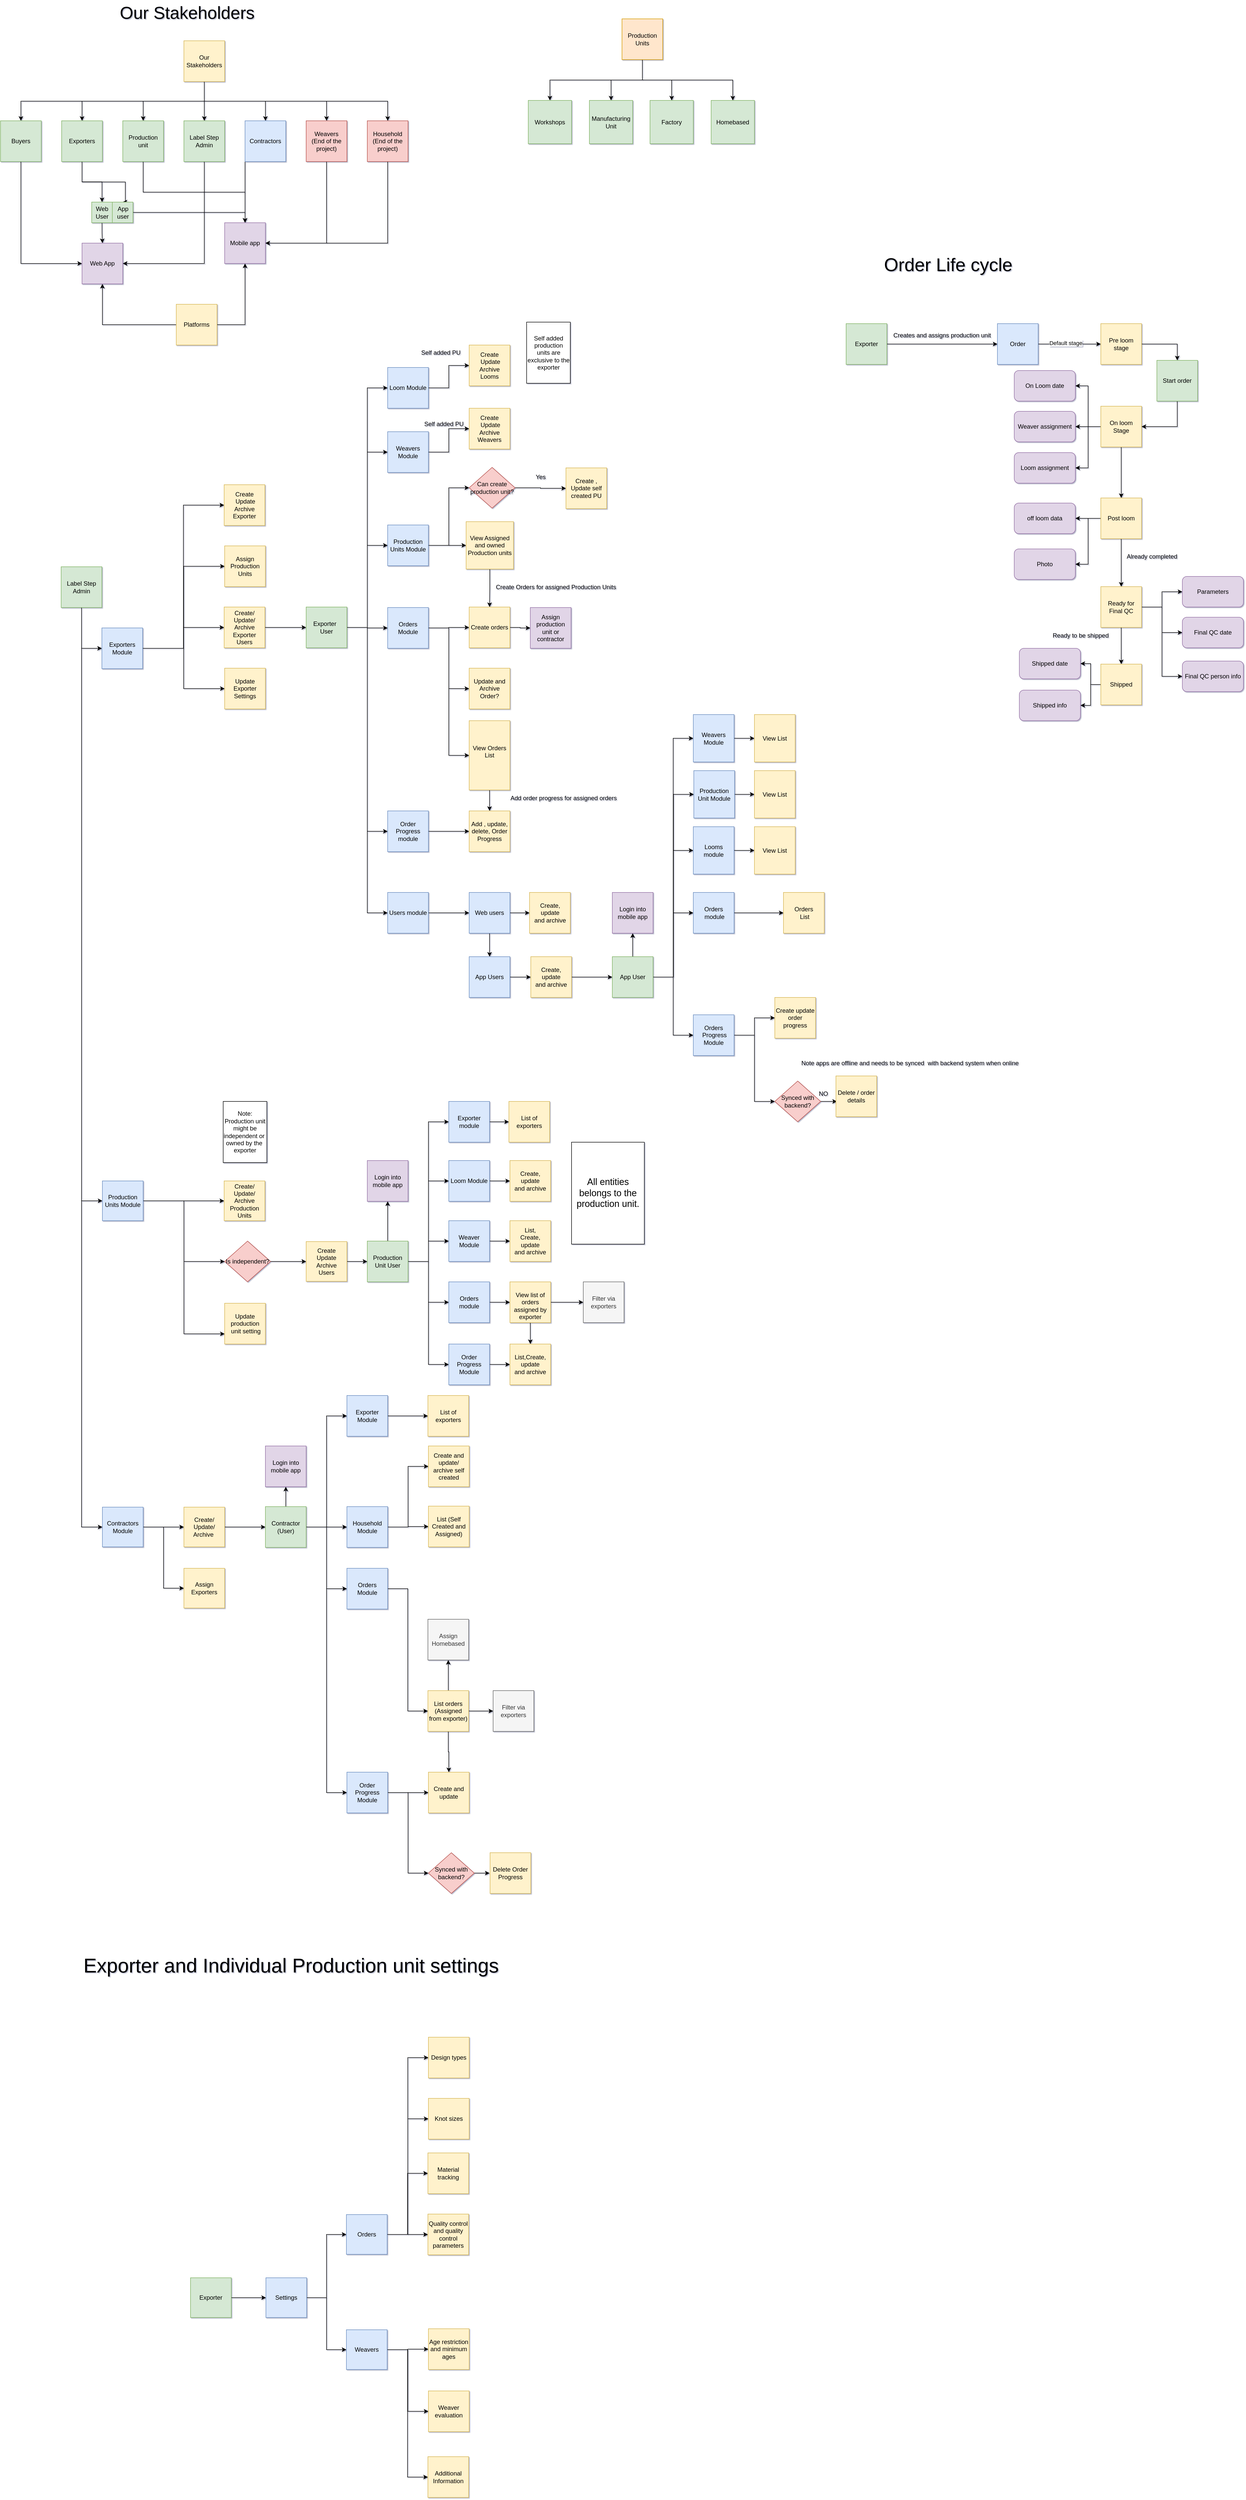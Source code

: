 <mxfile version="21.2.1" type="github">
  <diagram name="Page-1" id="uZHtYWldSxpufyFr-pqT">
    <mxGraphModel dx="1687" dy="1311" grid="0" gridSize="10" guides="1" tooltips="1" connect="1" arrows="1" fold="1" page="0" pageScale="1" pageWidth="850" pageHeight="1100" math="0" shadow="1">
      <root>
        <mxCell id="0" />
        <mxCell id="1" parent="0" />
        <mxCell id="a2VivNh5aopXGgF9XRi2-21" style="edgeStyle=orthogonalEdgeStyle;rounded=0;orthogonalLoop=1;jettySize=auto;html=1;exitX=0.5;exitY=1;exitDx=0;exitDy=0;" parent="1" source="a2VivNh5aopXGgF9XRi2-1" target="a2VivNh5aopXGgF9XRi2-10" edge="1">
          <mxGeometry relative="1" as="geometry" />
        </mxCell>
        <mxCell id="kFHaEGE6KiWfbysTFtR1-57" style="edgeStyle=orthogonalEdgeStyle;rounded=0;orthogonalLoop=1;jettySize=auto;html=1;exitX=0.5;exitY=1;exitDx=0;exitDy=0;entryX=0.5;entryY=0;entryDx=0;entryDy=0;" parent="1" source="a2VivNh5aopXGgF9XRi2-1" target="a2VivNh5aopXGgF9XRi2-12" edge="1">
          <mxGeometry relative="1" as="geometry" />
        </mxCell>
        <mxCell id="kFHaEGE6KiWfbysTFtR1-59" style="edgeStyle=orthogonalEdgeStyle;rounded=0;orthogonalLoop=1;jettySize=auto;html=1;exitX=0.5;exitY=1;exitDx=0;exitDy=0;entryX=0.5;entryY=0;entryDx=0;entryDy=0;" parent="1" source="a2VivNh5aopXGgF9XRi2-1" target="a2VivNh5aopXGgF9XRi2-5" edge="1">
          <mxGeometry relative="1" as="geometry" />
        </mxCell>
        <mxCell id="kFHaEGE6KiWfbysTFtR1-60" style="edgeStyle=orthogonalEdgeStyle;rounded=0;orthogonalLoop=1;jettySize=auto;html=1;exitX=0.5;exitY=1;exitDx=0;exitDy=0;entryX=0.5;entryY=0;entryDx=0;entryDy=0;" parent="1" source="a2VivNh5aopXGgF9XRi2-1" target="a2VivNh5aopXGgF9XRi2-4" edge="1">
          <mxGeometry relative="1" as="geometry" />
        </mxCell>
        <mxCell id="kFHaEGE6KiWfbysTFtR1-61" style="edgeStyle=orthogonalEdgeStyle;rounded=0;orthogonalLoop=1;jettySize=auto;html=1;exitX=0.5;exitY=1;exitDx=0;exitDy=0;" parent="1" source="a2VivNh5aopXGgF9XRi2-1" target="a2VivNh5aopXGgF9XRi2-19" edge="1">
          <mxGeometry relative="1" as="geometry" />
        </mxCell>
        <mxCell id="kFHaEGE6KiWfbysTFtR1-62" style="edgeStyle=orthogonalEdgeStyle;rounded=0;orthogonalLoop=1;jettySize=auto;html=1;exitX=0.5;exitY=1;exitDx=0;exitDy=0;" parent="1" source="a2VivNh5aopXGgF9XRi2-1" target="a2VivNh5aopXGgF9XRi2-3" edge="1">
          <mxGeometry relative="1" as="geometry" />
        </mxCell>
        <mxCell id="kFHaEGE6KiWfbysTFtR1-63" style="edgeStyle=orthogonalEdgeStyle;rounded=0;orthogonalLoop=1;jettySize=auto;html=1;exitX=0.5;exitY=1;exitDx=0;exitDy=0;entryX=0.5;entryY=0;entryDx=0;entryDy=0;" parent="1" source="a2VivNh5aopXGgF9XRi2-1" target="a2VivNh5aopXGgF9XRi2-2" edge="1">
          <mxGeometry relative="1" as="geometry" />
        </mxCell>
        <mxCell id="a2VivNh5aopXGgF9XRi2-1" value="Our Stakeholders" style="whiteSpace=wrap;html=1;aspect=fixed;fillColor=#fff2cc;strokeColor=#d6b656;" parent="1" vertex="1">
          <mxGeometry x="440" y="-157" width="80" height="80" as="geometry" />
        </mxCell>
        <mxCell id="a2VivNh5aopXGgF9XRi2-88" style="edgeStyle=orthogonalEdgeStyle;rounded=0;orthogonalLoop=1;jettySize=auto;html=1;exitX=0.5;exitY=1;exitDx=0;exitDy=0;entryX=0;entryY=0.5;entryDx=0;entryDy=0;" parent="1" source="a2VivNh5aopXGgF9XRi2-2" target="a2VivNh5aopXGgF9XRi2-23" edge="1">
          <mxGeometry relative="1" as="geometry" />
        </mxCell>
        <mxCell id="a2VivNh5aopXGgF9XRi2-2" value="Buyers" style="whiteSpace=wrap;html=1;aspect=fixed;fillColor=#d5e8d4;strokeColor=#82b366;" parent="1" vertex="1">
          <mxGeometry x="80" width="80" height="80" as="geometry" />
        </mxCell>
        <mxCell id="kFHaEGE6KiWfbysTFtR1-50" style="edgeStyle=orthogonalEdgeStyle;rounded=0;orthogonalLoop=1;jettySize=auto;html=1;exitX=0.5;exitY=1;exitDx=0;exitDy=0;" parent="1" source="a2VivNh5aopXGgF9XRi2-3" target="a2VivNh5aopXGgF9XRi2-42" edge="1">
          <mxGeometry relative="1" as="geometry" />
        </mxCell>
        <mxCell id="kFHaEGE6KiWfbysTFtR1-52" style="edgeStyle=orthogonalEdgeStyle;rounded=0;orthogonalLoop=1;jettySize=auto;html=1;exitX=0.5;exitY=1;exitDx=0;exitDy=0;entryX=0.5;entryY=0;entryDx=0;entryDy=0;" parent="1" source="a2VivNh5aopXGgF9XRi2-3" target="a2VivNh5aopXGgF9XRi2-43" edge="1">
          <mxGeometry relative="1" as="geometry">
            <Array as="points">
              <mxPoint x="240" y="120" />
              <mxPoint x="325" y="120" />
              <mxPoint x="325" y="159" />
            </Array>
          </mxGeometry>
        </mxCell>
        <mxCell id="a2VivNh5aopXGgF9XRi2-3" value="Exporters" style="whiteSpace=wrap;html=1;aspect=fixed;fillColor=#d5e8d4;strokeColor=#82b366;" parent="1" vertex="1">
          <mxGeometry x="200" width="80" height="80" as="geometry" />
        </mxCell>
        <mxCell id="l383LgbhTiznayiTqEmX-2" style="edgeStyle=orthogonalEdgeStyle;rounded=0;orthogonalLoop=1;jettySize=auto;html=1;exitX=0.5;exitY=1;exitDx=0;exitDy=0;entryX=0.5;entryY=0;entryDx=0;entryDy=0;" edge="1" parent="1" source="a2VivNh5aopXGgF9XRi2-4" target="kFHaEGE6KiWfbysTFtR1-1">
          <mxGeometry relative="1" as="geometry" />
        </mxCell>
        <mxCell id="a2VivNh5aopXGgF9XRi2-4" value="Production unit " style="whiteSpace=wrap;html=1;aspect=fixed;fillColor=#d5e8d4;strokeColor=#82b366;" parent="1" vertex="1">
          <mxGeometry x="320" width="80" height="80" as="geometry" />
        </mxCell>
        <mxCell id="a2VivNh5aopXGgF9XRi2-31" style="edgeStyle=orthogonalEdgeStyle;rounded=0;orthogonalLoop=1;jettySize=auto;html=1;exitX=0.5;exitY=1;exitDx=0;exitDy=0;entryX=1;entryY=0.5;entryDx=0;entryDy=0;" parent="1" source="a2VivNh5aopXGgF9XRi2-5" target="kFHaEGE6KiWfbysTFtR1-1" edge="1">
          <mxGeometry relative="1" as="geometry">
            <mxPoint x="600" y="243" as="targetPoint" />
          </mxGeometry>
        </mxCell>
        <mxCell id="a2VivNh5aopXGgF9XRi2-5" value="&lt;div&gt;Weavers&lt;/div&gt;(End of the project)" style="whiteSpace=wrap;html=1;aspect=fixed;fillColor=#f8cecc;strokeColor=#b85450;" parent="1" vertex="1">
          <mxGeometry x="680" width="80" height="80" as="geometry" />
        </mxCell>
        <mxCell id="a2VivNh5aopXGgF9XRi2-29" style="edgeStyle=orthogonalEdgeStyle;rounded=0;orthogonalLoop=1;jettySize=auto;html=1;exitX=0.5;exitY=1;exitDx=0;exitDy=0;entryX=1;entryY=0.5;entryDx=0;entryDy=0;" parent="1" source="a2VivNh5aopXGgF9XRi2-10" target="a2VivNh5aopXGgF9XRi2-23" edge="1">
          <mxGeometry relative="1" as="geometry" />
        </mxCell>
        <mxCell id="a2VivNh5aopXGgF9XRi2-10" value="Label Step Admin" style="whiteSpace=wrap;html=1;aspect=fixed;fillColor=#d5e8d4;strokeColor=#82b366;" parent="1" vertex="1">
          <mxGeometry x="440" width="80" height="80" as="geometry" />
        </mxCell>
        <mxCell id="kFHaEGE6KiWfbysTFtR1-70" style="edgeStyle=orthogonalEdgeStyle;rounded=0;orthogonalLoop=1;jettySize=auto;html=1;exitX=0;exitY=1;exitDx=0;exitDy=0;" parent="1" source="a2VivNh5aopXGgF9XRi2-12" target="kFHaEGE6KiWfbysTFtR1-1" edge="1">
          <mxGeometry relative="1" as="geometry" />
        </mxCell>
        <mxCell id="a2VivNh5aopXGgF9XRi2-12" value="Contractors" style="whiteSpace=wrap;html=1;aspect=fixed;fillColor=#dae8fc;strokeColor=#6c8ebf;" parent="1" vertex="1">
          <mxGeometry x="560" width="80" height="80" as="geometry" />
        </mxCell>
        <mxCell id="a2VivNh5aopXGgF9XRi2-32" style="edgeStyle=orthogonalEdgeStyle;rounded=0;orthogonalLoop=1;jettySize=auto;html=1;exitX=0.5;exitY=1;exitDx=0;exitDy=0;entryX=1;entryY=0.5;entryDx=0;entryDy=0;" parent="1" source="a2VivNh5aopXGgF9XRi2-19" target="kFHaEGE6KiWfbysTFtR1-1" edge="1">
          <mxGeometry relative="1" as="geometry">
            <mxPoint x="600" y="263" as="targetPoint" />
          </mxGeometry>
        </mxCell>
        <mxCell id="a2VivNh5aopXGgF9XRi2-19" value="&lt;div&gt;Household&lt;/div&gt;(End of the project)" style="whiteSpace=wrap;html=1;aspect=fixed;fillColor=#f8cecc;strokeColor=#b85450;" parent="1" vertex="1">
          <mxGeometry x="800" width="80" height="80" as="geometry" />
        </mxCell>
        <mxCell id="kFHaEGE6KiWfbysTFtR1-71" style="edgeStyle=orthogonalEdgeStyle;rounded=0;orthogonalLoop=1;jettySize=auto;html=1;exitX=1;exitY=0.5;exitDx=0;exitDy=0;entryX=0.5;entryY=1;entryDx=0;entryDy=0;" parent="1" source="a2VivNh5aopXGgF9XRi2-22" target="kFHaEGE6KiWfbysTFtR1-1" edge="1">
          <mxGeometry relative="1" as="geometry" />
        </mxCell>
        <mxCell id="kFHaEGE6KiWfbysTFtR1-72" style="edgeStyle=orthogonalEdgeStyle;rounded=0;orthogonalLoop=1;jettySize=auto;html=1;exitX=0;exitY=0.5;exitDx=0;exitDy=0;entryX=0.5;entryY=1;entryDx=0;entryDy=0;" parent="1" source="a2VivNh5aopXGgF9XRi2-22" target="a2VivNh5aopXGgF9XRi2-23" edge="1">
          <mxGeometry relative="1" as="geometry" />
        </mxCell>
        <mxCell id="a2VivNh5aopXGgF9XRi2-22" value="Platforms" style="whiteSpace=wrap;html=1;aspect=fixed;fillColor=#fff2cc;strokeColor=#d6b656;" parent="1" vertex="1">
          <mxGeometry x="425" y="360" width="80" height="80" as="geometry" />
        </mxCell>
        <mxCell id="a2VivNh5aopXGgF9XRi2-23" value="Web App" style="whiteSpace=wrap;html=1;aspect=fixed;fillColor=#e1d5e7;strokeColor=#9673a6;" parent="1" vertex="1">
          <mxGeometry x="240" y="240" width="80" height="80" as="geometry" />
        </mxCell>
        <mxCell id="kFHaEGE6KiWfbysTFtR1-56" style="edgeStyle=orthogonalEdgeStyle;rounded=0;orthogonalLoop=1;jettySize=auto;html=1;exitX=0.5;exitY=1;exitDx=0;exitDy=0;entryX=0.5;entryY=0;entryDx=0;entryDy=0;" parent="1" source="a2VivNh5aopXGgF9XRi2-42" target="a2VivNh5aopXGgF9XRi2-23" edge="1">
          <mxGeometry relative="1" as="geometry" />
        </mxCell>
        <mxCell id="a2VivNh5aopXGgF9XRi2-42" value="Web User" style="whiteSpace=wrap;html=1;aspect=fixed;fillColor=#d5e8d4;strokeColor=#82b366;" parent="1" vertex="1">
          <mxGeometry x="259" y="159.5" width="40.5" height="40.5" as="geometry" />
        </mxCell>
        <mxCell id="kFHaEGE6KiWfbysTFtR1-67" style="edgeStyle=orthogonalEdgeStyle;rounded=0;orthogonalLoop=1;jettySize=auto;html=1;exitX=1;exitY=0.5;exitDx=0;exitDy=0;entryX=0.5;entryY=0;entryDx=0;entryDy=0;" parent="1" source="a2VivNh5aopXGgF9XRi2-43" target="kFHaEGE6KiWfbysTFtR1-1" edge="1">
          <mxGeometry relative="1" as="geometry" />
        </mxCell>
        <mxCell id="a2VivNh5aopXGgF9XRi2-43" value="&lt;div&gt;App &lt;br&gt;&lt;/div&gt;&lt;div&gt;user&lt;/div&gt;" style="whiteSpace=wrap;html=1;aspect=fixed;fillColor=#d5e8d4;strokeColor=#82b366;" parent="1" vertex="1">
          <mxGeometry x="299.5" y="159.5" width="40.5" height="40.5" as="geometry" />
        </mxCell>
        <mxCell id="a2VivNh5aopXGgF9XRi2-57" style="edgeStyle=orthogonalEdgeStyle;rounded=0;orthogonalLoop=1;jettySize=auto;html=1;exitX=0.5;exitY=1;exitDx=0;exitDy=0;entryX=0;entryY=0.5;entryDx=0;entryDy=0;" parent="1" source="a2VivNh5aopXGgF9XRi2-51" target="a2VivNh5aopXGgF9XRi2-53" edge="1">
          <mxGeometry relative="1" as="geometry" />
        </mxCell>
        <mxCell id="a2VivNh5aopXGgF9XRi2-58" style="edgeStyle=orthogonalEdgeStyle;rounded=0;orthogonalLoop=1;jettySize=auto;html=1;exitX=0.5;exitY=1;exitDx=0;exitDy=0;entryX=0;entryY=0.5;entryDx=0;entryDy=0;" parent="1" source="a2VivNh5aopXGgF9XRi2-51" target="a2VivNh5aopXGgF9XRi2-56" edge="1">
          <mxGeometry relative="1" as="geometry" />
        </mxCell>
        <mxCell id="kFHaEGE6KiWfbysTFtR1-87" style="edgeStyle=orthogonalEdgeStyle;rounded=0;orthogonalLoop=1;jettySize=auto;html=1;exitX=0.5;exitY=1;exitDx=0;exitDy=0;entryX=0;entryY=0.5;entryDx=0;entryDy=0;" parent="1" source="a2VivNh5aopXGgF9XRi2-51" target="kFHaEGE6KiWfbysTFtR1-86" edge="1">
          <mxGeometry relative="1" as="geometry" />
        </mxCell>
        <mxCell id="a2VivNh5aopXGgF9XRi2-51" value="Label Step Admin" style="whiteSpace=wrap;html=1;aspect=fixed;fillColor=#d5e8d4;strokeColor=#82b366;" parent="1" vertex="1">
          <mxGeometry x="199" y="875" width="80" height="80" as="geometry" />
        </mxCell>
        <mxCell id="a2VivNh5aopXGgF9XRi2-64" style="edgeStyle=orthogonalEdgeStyle;rounded=0;orthogonalLoop=1;jettySize=auto;html=1;entryX=0;entryY=0.5;entryDx=0;entryDy=0;" parent="1" source="a2VivNh5aopXGgF9XRi2-53" target="a2VivNh5aopXGgF9XRi2-61" edge="1">
          <mxGeometry relative="1" as="geometry" />
        </mxCell>
        <mxCell id="a2VivNh5aopXGgF9XRi2-66" style="edgeStyle=orthogonalEdgeStyle;rounded=0;orthogonalLoop=1;jettySize=auto;html=1;exitX=1;exitY=0.5;exitDx=0;exitDy=0;entryX=0;entryY=0.5;entryDx=0;entryDy=0;" parent="1" source="a2VivNh5aopXGgF9XRi2-53" target="a2VivNh5aopXGgF9XRi2-65" edge="1">
          <mxGeometry relative="1" as="geometry" />
        </mxCell>
        <mxCell id="a2VivNh5aopXGgF9XRi2-68" style="edgeStyle=orthogonalEdgeStyle;rounded=0;orthogonalLoop=1;jettySize=auto;html=1;exitX=1;exitY=0.5;exitDx=0;exitDy=0;" parent="1" source="a2VivNh5aopXGgF9XRi2-53" target="a2VivNh5aopXGgF9XRi2-67" edge="1">
          <mxGeometry relative="1" as="geometry" />
        </mxCell>
        <mxCell id="a2VivNh5aopXGgF9XRi2-85" style="edgeStyle=orthogonalEdgeStyle;rounded=0;orthogonalLoop=1;jettySize=auto;html=1;exitX=1;exitY=0.5;exitDx=0;exitDy=0;" parent="1" source="a2VivNh5aopXGgF9XRi2-53" target="a2VivNh5aopXGgF9XRi2-84" edge="1">
          <mxGeometry relative="1" as="geometry" />
        </mxCell>
        <mxCell id="a2VivNh5aopXGgF9XRi2-53" value="Exporters Module" style="whiteSpace=wrap;html=1;aspect=fixed;fillColor=#dae8fc;strokeColor=#6c8ebf;" parent="1" vertex="1">
          <mxGeometry x="279" y="995" width="80" height="80" as="geometry" />
        </mxCell>
        <mxCell id="a2VivNh5aopXGgF9XRi2-74" style="edgeStyle=orthogonalEdgeStyle;rounded=0;orthogonalLoop=1;jettySize=auto;html=1;exitX=1;exitY=0.5;exitDx=0;exitDy=0;entryX=0;entryY=0.5;entryDx=0;entryDy=0;" parent="1" source="a2VivNh5aopXGgF9XRi2-56" target="a2VivNh5aopXGgF9XRi2-70" edge="1">
          <mxGeometry relative="1" as="geometry" />
        </mxCell>
        <mxCell id="kFHaEGE6KiWfbysTFtR1-22" style="edgeStyle=orthogonalEdgeStyle;rounded=0;orthogonalLoop=1;jettySize=auto;html=1;exitX=1;exitY=0.5;exitDx=0;exitDy=0;entryX=0;entryY=0.75;entryDx=0;entryDy=0;" parent="1" source="a2VivNh5aopXGgF9XRi2-56" target="kFHaEGE6KiWfbysTFtR1-21" edge="1">
          <mxGeometry relative="1" as="geometry" />
        </mxCell>
        <mxCell id="kFHaEGE6KiWfbysTFtR1-26" style="edgeStyle=orthogonalEdgeStyle;rounded=0;orthogonalLoop=1;jettySize=auto;html=1;exitX=1;exitY=0.5;exitDx=0;exitDy=0;entryX=0;entryY=0.5;entryDx=0;entryDy=0;" parent="1" source="a2VivNh5aopXGgF9XRi2-56" target="kFHaEGE6KiWfbysTFtR1-24" edge="1">
          <mxGeometry relative="1" as="geometry" />
        </mxCell>
        <mxCell id="a2VivNh5aopXGgF9XRi2-56" value="Production Units Module" style="whiteSpace=wrap;html=1;aspect=fixed;fillColor=#dae8fc;strokeColor=#6c8ebf;" parent="1" vertex="1">
          <mxGeometry x="280" y="2080" width="80" height="78" as="geometry" />
        </mxCell>
        <mxCell id="a2VivNh5aopXGgF9XRi2-61" value="&lt;div&gt;Create&lt;/div&gt;&lt;div&gt;&amp;nbsp;Update&lt;/div&gt;&lt;div&gt;Archive Exporter&lt;/div&gt;" style="whiteSpace=wrap;html=1;aspect=fixed;fillColor=#fff2cc;strokeColor=#d6b656;" parent="1" vertex="1">
          <mxGeometry x="519" y="714" width="80" height="80" as="geometry" />
        </mxCell>
        <mxCell id="a2VivNh5aopXGgF9XRi2-65" value="Assign Production Units" style="whiteSpace=wrap;html=1;aspect=fixed;fillColor=#fff2cc;strokeColor=#d6b656;" parent="1" vertex="1">
          <mxGeometry x="520" y="834" width="80" height="80" as="geometry" />
        </mxCell>
        <mxCell id="a2VivNh5aopXGgF9XRi2-78" style="edgeStyle=orthogonalEdgeStyle;rounded=0;orthogonalLoop=1;jettySize=auto;html=1;exitX=1;exitY=0.5;exitDx=0;exitDy=0;entryX=0;entryY=0.5;entryDx=0;entryDy=0;" parent="1" source="a2VivNh5aopXGgF9XRi2-67" target="a2VivNh5aopXGgF9XRi2-77" edge="1">
          <mxGeometry relative="1" as="geometry" />
        </mxCell>
        <mxCell id="a2VivNh5aopXGgF9XRi2-67" value="Create/ Update/ Archive Exporter Users" style="whiteSpace=wrap;html=1;aspect=fixed;fillColor=#fff2cc;strokeColor=#d6b656;" parent="1" vertex="1">
          <mxGeometry x="519" y="954" width="80" height="80" as="geometry" />
        </mxCell>
        <mxCell id="a2VivNh5aopXGgF9XRi2-70" value="Create/ Update/ Archive Production Units" style="whiteSpace=wrap;html=1;aspect=fixed;fillColor=#fff2cc;strokeColor=#d6b656;" parent="1" vertex="1">
          <mxGeometry x="519" y="2080" width="80" height="78" as="geometry" />
        </mxCell>
        <mxCell id="kFHaEGE6KiWfbysTFtR1-42" style="edgeStyle=orthogonalEdgeStyle;rounded=0;orthogonalLoop=1;jettySize=auto;html=1;exitX=1;exitY=0.5;exitDx=0;exitDy=0;" parent="1" source="a2VivNh5aopXGgF9XRi2-71" target="kFHaEGE6KiWfbysTFtR1-40" edge="1">
          <mxGeometry relative="1" as="geometry" />
        </mxCell>
        <mxCell id="a2VivNh5aopXGgF9XRi2-71" value="&lt;div&gt;Create&lt;br&gt;&lt;/div&gt;&lt;div&gt;Update&lt;/div&gt;&lt;div&gt;Archive&lt;/div&gt;&lt;div&gt;Users&lt;br&gt;&lt;/div&gt;" style="whiteSpace=wrap;html=1;aspect=fixed;fillColor=#fff2cc;strokeColor=#d6b656;" parent="1" vertex="1">
          <mxGeometry x="680" y="2199" width="80" height="78" as="geometry" />
        </mxCell>
        <mxCell id="a2VivNh5aopXGgF9XRi2-83" style="edgeStyle=orthogonalEdgeStyle;rounded=0;orthogonalLoop=1;jettySize=auto;html=1;exitX=1;exitY=0.5;exitDx=0;exitDy=0;entryX=0;entryY=0.5;entryDx=0;entryDy=0;" parent="1" source="a2VivNh5aopXGgF9XRi2-77" target="a2VivNh5aopXGgF9XRi2-82" edge="1">
          <mxGeometry relative="1" as="geometry" />
        </mxCell>
        <mxCell id="a2VivNh5aopXGgF9XRi2-130" style="edgeStyle=orthogonalEdgeStyle;rounded=0;orthogonalLoop=1;jettySize=auto;html=1;exitX=1;exitY=0.5;exitDx=0;exitDy=0;entryX=0;entryY=0.5;entryDx=0;entryDy=0;" parent="1" source="a2VivNh5aopXGgF9XRi2-77" target="a2VivNh5aopXGgF9XRi2-122" edge="1">
          <mxGeometry relative="1" as="geometry" />
        </mxCell>
        <mxCell id="a2VivNh5aopXGgF9XRi2-140" style="edgeStyle=orthogonalEdgeStyle;rounded=0;orthogonalLoop=1;jettySize=auto;html=1;exitX=1;exitY=0.5;exitDx=0;exitDy=0;entryX=0;entryY=0.5;entryDx=0;entryDy=0;" parent="1" source="a2VivNh5aopXGgF9XRi2-77" target="a2VivNh5aopXGgF9XRi2-137" edge="1">
          <mxGeometry relative="1" as="geometry" />
        </mxCell>
        <mxCell id="a2VivNh5aopXGgF9XRi2-147" style="edgeStyle=orthogonalEdgeStyle;rounded=0;orthogonalLoop=1;jettySize=auto;html=1;exitX=1;exitY=0.5;exitDx=0;exitDy=0;entryX=0;entryY=0.5;entryDx=0;entryDy=0;" parent="1" source="a2VivNh5aopXGgF9XRi2-77" target="a2VivNh5aopXGgF9XRi2-146" edge="1">
          <mxGeometry relative="1" as="geometry" />
        </mxCell>
        <mxCell id="VlnYoxp_lNb_niLRvneX-2" style="edgeStyle=orthogonalEdgeStyle;rounded=0;orthogonalLoop=1;jettySize=auto;html=1;exitX=1;exitY=0.5;exitDx=0;exitDy=0;entryX=0;entryY=0.5;entryDx=0;entryDy=0;" parent="1" source="a2VivNh5aopXGgF9XRi2-77" target="VlnYoxp_lNb_niLRvneX-1" edge="1">
          <mxGeometry relative="1" as="geometry" />
        </mxCell>
        <mxCell id="VlnYoxp_lNb_niLRvneX-18" style="edgeStyle=orthogonalEdgeStyle;rounded=0;orthogonalLoop=1;jettySize=auto;html=1;exitX=1;exitY=0.5;exitDx=0;exitDy=0;entryX=0;entryY=0.5;entryDx=0;entryDy=0;" parent="1" source="a2VivNh5aopXGgF9XRi2-77" target="VlnYoxp_lNb_niLRvneX-11" edge="1">
          <mxGeometry relative="1" as="geometry" />
        </mxCell>
        <mxCell id="a2VivNh5aopXGgF9XRi2-77" value="&lt;div&gt;Exporter&amp;nbsp;&amp;nbsp; User&lt;/div&gt;" style="whiteSpace=wrap;html=1;aspect=fixed;fillColor=#d5e8d4;strokeColor=#82b366;" parent="1" vertex="1">
          <mxGeometry x="680" y="954" width="80" height="80" as="geometry" />
        </mxCell>
        <mxCell id="a2VivNh5aopXGgF9XRi2-103" style="edgeStyle=orthogonalEdgeStyle;rounded=0;orthogonalLoop=1;jettySize=auto;html=1;exitX=1;exitY=0.5;exitDx=0;exitDy=0;entryX=0;entryY=0.5;entryDx=0;entryDy=0;" parent="1" source="a2VivNh5aopXGgF9XRi2-82" target="a2VivNh5aopXGgF9XRi2-86" edge="1">
          <mxGeometry relative="1" as="geometry" />
        </mxCell>
        <mxCell id="a2VivNh5aopXGgF9XRi2-115" style="edgeStyle=orthogonalEdgeStyle;rounded=0;orthogonalLoop=1;jettySize=auto;html=1;exitX=1;exitY=0.5;exitDx=0;exitDy=0;entryX=0;entryY=0.5;entryDx=0;entryDy=0;" parent="1" source="a2VivNh5aopXGgF9XRi2-82" target="a2VivNh5aopXGgF9XRi2-101" edge="1">
          <mxGeometry relative="1" as="geometry" />
        </mxCell>
        <mxCell id="a2VivNh5aopXGgF9XRi2-82" value="Production Units Module" style="whiteSpace=wrap;html=1;aspect=fixed;fillColor=#dae8fc;strokeColor=#6c8ebf;" parent="1" vertex="1">
          <mxGeometry x="840" y="793" width="80" height="80" as="geometry" />
        </mxCell>
        <mxCell id="a2VivNh5aopXGgF9XRi2-84" value="Update Exporter Settings" style="whiteSpace=wrap;html=1;aspect=fixed;fillColor=#fff2cc;strokeColor=#d6b656;" parent="1" vertex="1">
          <mxGeometry x="520" y="1074" width="80" height="80" as="geometry" />
        </mxCell>
        <mxCell id="a2VivNh5aopXGgF9XRi2-127" style="edgeStyle=orthogonalEdgeStyle;rounded=0;orthogonalLoop=1;jettySize=auto;html=1;exitX=0.5;exitY=1;exitDx=0;exitDy=0;entryX=0.5;entryY=0;entryDx=0;entryDy=0;" parent="1" source="a2VivNh5aopXGgF9XRi2-86" target="a2VivNh5aopXGgF9XRi2-123" edge="1">
          <mxGeometry relative="1" as="geometry" />
        </mxCell>
        <mxCell id="a2VivNh5aopXGgF9XRi2-86" value="View Assigned and owned Production units" style="whiteSpace=wrap;html=1;aspect=fixed;fillColor=#fff2cc;strokeColor=#d6b656;" parent="1" vertex="1">
          <mxGeometry x="994" y="786.5" width="93" height="93" as="geometry" />
        </mxCell>
        <mxCell id="a2VivNh5aopXGgF9XRi2-87" value="&lt;font style=&quot;font-size: 34px;&quot;&gt;Our Stakeholders&lt;/font&gt;" style="text;html=1;align=center;verticalAlign=middle;resizable=0;points=[];autosize=1;strokeColor=none;fillColor=none;" parent="1" vertex="1">
          <mxGeometry x="301" y="-237" width="290" height="50" as="geometry" />
        </mxCell>
        <mxCell id="a2VivNh5aopXGgF9XRi2-114" style="edgeStyle=orthogonalEdgeStyle;rounded=0;orthogonalLoop=1;jettySize=auto;html=1;exitX=1;exitY=0.5;exitDx=0;exitDy=0;entryX=0;entryY=0.5;entryDx=0;entryDy=0;" parent="1" source="a2VivNh5aopXGgF9XRi2-101" target="a2VivNh5aopXGgF9XRi2-112" edge="1">
          <mxGeometry relative="1" as="geometry" />
        </mxCell>
        <mxCell id="a2VivNh5aopXGgF9XRi2-101" value="&lt;div&gt;Can create &lt;br&gt;&lt;/div&gt;&lt;div&gt;production unit?&lt;/div&gt;" style="rhombus;whiteSpace=wrap;html=1;fillColor=#f8cecc;strokeColor=#b85450;" parent="1" vertex="1">
          <mxGeometry x="1000" y="680" width="90" height="80" as="geometry" />
        </mxCell>
        <mxCell id="a2VivNh5aopXGgF9XRi2-112" value="&lt;div&gt;Create ,&lt;/div&gt;&lt;div&gt;Update self created PU&lt;br&gt;&lt;/div&gt;" style="whiteSpace=wrap;html=1;aspect=fixed;fillColor=#fff2cc;strokeColor=#d6b656;" parent="1" vertex="1">
          <mxGeometry x="1190" y="681" width="80" height="80" as="geometry" />
        </mxCell>
        <mxCell id="a2VivNh5aopXGgF9XRi2-116" value="Yes" style="text;html=1;align=center;verticalAlign=middle;resizable=0;points=[];autosize=1;strokeColor=none;fillColor=none;" parent="1" vertex="1">
          <mxGeometry x="1120" y="684" width="40" height="30" as="geometry" />
        </mxCell>
        <mxCell id="a2VivNh5aopXGgF9XRi2-128" style="edgeStyle=orthogonalEdgeStyle;rounded=0;orthogonalLoop=1;jettySize=auto;html=1;exitX=1;exitY=0.5;exitDx=0;exitDy=0;entryX=0;entryY=0.5;entryDx=0;entryDy=0;" parent="1" source="a2VivNh5aopXGgF9XRi2-122" target="a2VivNh5aopXGgF9XRi2-123" edge="1">
          <mxGeometry relative="1" as="geometry" />
        </mxCell>
        <mxCell id="a2VivNh5aopXGgF9XRi2-139" style="edgeStyle=orthogonalEdgeStyle;rounded=0;orthogonalLoop=1;jettySize=auto;html=1;exitX=1;exitY=0.5;exitDx=0;exitDy=0;entryX=0;entryY=0.5;entryDx=0;entryDy=0;" parent="1" source="a2VivNh5aopXGgF9XRi2-122" target="a2VivNh5aopXGgF9XRi2-138" edge="1">
          <mxGeometry relative="1" as="geometry" />
        </mxCell>
        <mxCell id="kFHaEGE6KiWfbysTFtR1-5" style="edgeStyle=orthogonalEdgeStyle;rounded=0;orthogonalLoop=1;jettySize=auto;html=1;exitX=1;exitY=0.5;exitDx=0;exitDy=0;entryX=0;entryY=0.5;entryDx=0;entryDy=0;" parent="1" source="a2VivNh5aopXGgF9XRi2-122" target="a2VivNh5aopXGgF9XRi2-135" edge="1">
          <mxGeometry relative="1" as="geometry" />
        </mxCell>
        <mxCell id="a2VivNh5aopXGgF9XRi2-122" value="Orders Module" style="whiteSpace=wrap;html=1;aspect=fixed;fillColor=#dae8fc;strokeColor=#6c8ebf;" parent="1" vertex="1">
          <mxGeometry x="840" y="955" width="80" height="80" as="geometry" />
        </mxCell>
        <mxCell id="l383LgbhTiznayiTqEmX-14" style="edgeStyle=orthogonalEdgeStyle;rounded=0;orthogonalLoop=1;jettySize=auto;html=1;exitX=1;exitY=0.5;exitDx=0;exitDy=0;" edge="1" parent="1" source="a2VivNh5aopXGgF9XRi2-123" target="l383LgbhTiznayiTqEmX-13">
          <mxGeometry relative="1" as="geometry" />
        </mxCell>
        <mxCell id="a2VivNh5aopXGgF9XRi2-123" value="Create orders" style="whiteSpace=wrap;html=1;aspect=fixed;fillColor=#fff2cc;strokeColor=#d6b656;" parent="1" vertex="1">
          <mxGeometry x="1000" y="954" width="80" height="80" as="geometry" />
        </mxCell>
        <mxCell id="a2VivNh5aopXGgF9XRi2-129" value="Create Orders for assigned Production Units" style="text;html=1;align=center;verticalAlign=middle;resizable=0;points=[];autosize=1;strokeColor=none;fillColor=none;" parent="1" vertex="1">
          <mxGeometry x="1040" y="900" width="260" height="30" as="geometry" />
        </mxCell>
        <mxCell id="a2VivNh5aopXGgF9XRi2-135" value="Update and Archive Order?" style="whiteSpace=wrap;html=1;aspect=fixed;fillColor=#fff2cc;strokeColor=#d6b656;" parent="1" vertex="1">
          <mxGeometry x="1000" y="1074" width="80" height="80" as="geometry" />
        </mxCell>
        <mxCell id="a2VivNh5aopXGgF9XRi2-143" style="edgeStyle=orthogonalEdgeStyle;rounded=0;orthogonalLoop=1;jettySize=auto;html=1;exitX=1;exitY=0.5;exitDx=0;exitDy=0;" parent="1" source="a2VivNh5aopXGgF9XRi2-137" target="a2VivNh5aopXGgF9XRi2-142" edge="1">
          <mxGeometry relative="1" as="geometry" />
        </mxCell>
        <mxCell id="a2VivNh5aopXGgF9XRi2-137" value="Order Progress module" style="whiteSpace=wrap;html=1;aspect=fixed;fillColor=#dae8fc;strokeColor=#6c8ebf;" parent="1" vertex="1">
          <mxGeometry x="840" y="1354" width="80" height="80" as="geometry" />
        </mxCell>
        <mxCell id="a2VivNh5aopXGgF9XRi2-144" style="edgeStyle=orthogonalEdgeStyle;rounded=0;orthogonalLoop=1;jettySize=auto;html=1;exitX=0.5;exitY=1;exitDx=0;exitDy=0;entryX=0.5;entryY=0;entryDx=0;entryDy=0;" parent="1" source="a2VivNh5aopXGgF9XRi2-138" target="a2VivNh5aopXGgF9XRi2-142" edge="1">
          <mxGeometry relative="1" as="geometry" />
        </mxCell>
        <mxCell id="a2VivNh5aopXGgF9XRi2-138" value="&lt;div&gt;View Orders List&lt;/div&gt;&lt;div&gt;&amp;nbsp;&lt;/div&gt;" style="whiteSpace=wrap;html=1;aspect=fixed;fillColor=#fff2cc;strokeColor=#d6b656;" parent="1" vertex="1">
          <mxGeometry x="1000" y="1177" width="80" height="136" as="geometry" />
        </mxCell>
        <mxCell id="a2VivNh5aopXGgF9XRi2-142" value="Add , update, delete, Order Progress" style="whiteSpace=wrap;html=1;aspect=fixed;fillColor=#fff2cc;strokeColor=#d6b656;" parent="1" vertex="1">
          <mxGeometry x="1000" y="1354" width="80" height="80" as="geometry" />
        </mxCell>
        <mxCell id="a2VivNh5aopXGgF9XRi2-145" value="Add order progress for assigned orders" style="text;html=1;align=center;verticalAlign=middle;resizable=0;points=[];autosize=1;strokeColor=none;fillColor=none;" parent="1" vertex="1">
          <mxGeometry x="1070" y="1314" width="230" height="30" as="geometry" />
        </mxCell>
        <mxCell id="a2VivNh5aopXGgF9XRi2-150" style="edgeStyle=orthogonalEdgeStyle;rounded=0;orthogonalLoop=1;jettySize=auto;html=1;exitX=1;exitY=0.5;exitDx=0;exitDy=0;entryX=0;entryY=0.5;entryDx=0;entryDy=0;" parent="1" source="a2VivNh5aopXGgF9XRi2-146" target="a2VivNh5aopXGgF9XRi2-148" edge="1">
          <mxGeometry relative="1" as="geometry" />
        </mxCell>
        <mxCell id="a2VivNh5aopXGgF9XRi2-146" value="Users module " style="whiteSpace=wrap;html=1;aspect=fixed;fillColor=#dae8fc;strokeColor=#6c8ebf;" parent="1" vertex="1">
          <mxGeometry x="840" y="1514" width="80" height="80" as="geometry" />
        </mxCell>
        <mxCell id="a2VivNh5aopXGgF9XRi2-152" style="edgeStyle=orthogonalEdgeStyle;rounded=0;orthogonalLoop=1;jettySize=auto;html=1;exitX=1;exitY=0.5;exitDx=0;exitDy=0;entryX=0;entryY=0.5;entryDx=0;entryDy=0;" parent="1" source="a2VivNh5aopXGgF9XRi2-148" target="a2VivNh5aopXGgF9XRi2-151" edge="1">
          <mxGeometry relative="1" as="geometry" />
        </mxCell>
        <mxCell id="a2VivNh5aopXGgF9XRi2-153" style="edgeStyle=orthogonalEdgeStyle;rounded=0;orthogonalLoop=1;jettySize=auto;html=1;exitX=0.5;exitY=1;exitDx=0;exitDy=0;entryX=0.5;entryY=0;entryDx=0;entryDy=0;" parent="1" source="a2VivNh5aopXGgF9XRi2-148" target="a2VivNh5aopXGgF9XRi2-149" edge="1">
          <mxGeometry relative="1" as="geometry" />
        </mxCell>
        <mxCell id="a2VivNh5aopXGgF9XRi2-148" value="Web users" style="whiteSpace=wrap;html=1;aspect=fixed;fillColor=#dae8fc;strokeColor=#6c8ebf;" parent="1" vertex="1">
          <mxGeometry x="1000" y="1514" width="80" height="80" as="geometry" />
        </mxCell>
        <mxCell id="a2VivNh5aopXGgF9XRi2-158" style="edgeStyle=orthogonalEdgeStyle;rounded=0;orthogonalLoop=1;jettySize=auto;html=1;exitX=1;exitY=0.5;exitDx=0;exitDy=0;entryX=0;entryY=0.5;entryDx=0;entryDy=0;" parent="1" source="a2VivNh5aopXGgF9XRi2-149" target="a2VivNh5aopXGgF9XRi2-155" edge="1">
          <mxGeometry relative="1" as="geometry" />
        </mxCell>
        <mxCell id="a2VivNh5aopXGgF9XRi2-149" value="App Users" style="whiteSpace=wrap;html=1;aspect=fixed;fillColor=#dae8fc;strokeColor=#6c8ebf;" parent="1" vertex="1">
          <mxGeometry x="1000" y="1640" width="80" height="80" as="geometry" />
        </mxCell>
        <mxCell id="a2VivNh5aopXGgF9XRi2-151" value="&lt;div&gt;Create, update &lt;br&gt;&lt;/div&gt;&lt;div&gt;and archive&lt;br&gt;&lt;/div&gt;" style="whiteSpace=wrap;html=1;aspect=fixed;fillColor=#fff2cc;strokeColor=#d6b656;" parent="1" vertex="1">
          <mxGeometry x="1118.5" y="1514" width="80" height="80" as="geometry" />
        </mxCell>
        <mxCell id="a2VivNh5aopXGgF9XRi2-162" style="edgeStyle=orthogonalEdgeStyle;rounded=0;orthogonalLoop=1;jettySize=auto;html=1;exitX=1;exitY=0.5;exitDx=0;exitDy=0;entryX=0;entryY=0.5;entryDx=0;entryDy=0;" parent="1" source="a2VivNh5aopXGgF9XRi2-155" target="a2VivNh5aopXGgF9XRi2-161" edge="1">
          <mxGeometry relative="1" as="geometry" />
        </mxCell>
        <mxCell id="a2VivNh5aopXGgF9XRi2-155" value="&lt;div&gt;Create, update &lt;br&gt;&lt;/div&gt;&lt;div&gt;and archive&lt;br&gt;&lt;/div&gt;" style="whiteSpace=wrap;html=1;aspect=fixed;fillColor=#fff2cc;strokeColor=#d6b656;" parent="1" vertex="1">
          <mxGeometry x="1121" y="1640" width="80" height="80" as="geometry" />
        </mxCell>
        <mxCell id="a2VivNh5aopXGgF9XRi2-164" style="edgeStyle=orthogonalEdgeStyle;rounded=0;orthogonalLoop=1;jettySize=auto;html=1;exitX=1;exitY=0.5;exitDx=0;exitDy=0;entryX=0;entryY=0.5;entryDx=0;entryDy=0;" parent="1" source="a2VivNh5aopXGgF9XRi2-161" target="a2VivNh5aopXGgF9XRi2-163" edge="1">
          <mxGeometry relative="1" as="geometry" />
        </mxCell>
        <mxCell id="a2VivNh5aopXGgF9XRi2-169" style="edgeStyle=orthogonalEdgeStyle;rounded=0;orthogonalLoop=1;jettySize=auto;html=1;exitX=0.5;exitY=0;exitDx=0;exitDy=0;entryX=0.5;entryY=1;entryDx=0;entryDy=0;" parent="1" source="a2VivNh5aopXGgF9XRi2-161" target="a2VivNh5aopXGgF9XRi2-168" edge="1">
          <mxGeometry relative="1" as="geometry" />
        </mxCell>
        <mxCell id="a2VivNh5aopXGgF9XRi2-182" style="edgeStyle=orthogonalEdgeStyle;rounded=0;orthogonalLoop=1;jettySize=auto;html=1;exitX=1;exitY=0.5;exitDx=0;exitDy=0;entryX=0;entryY=0.5;entryDx=0;entryDy=0;" parent="1" source="a2VivNh5aopXGgF9XRi2-161" target="a2VivNh5aopXGgF9XRi2-180" edge="1">
          <mxGeometry relative="1" as="geometry" />
        </mxCell>
        <mxCell id="VlnYoxp_lNb_niLRvneX-20" style="edgeStyle=orthogonalEdgeStyle;rounded=0;orthogonalLoop=1;jettySize=auto;html=1;exitX=1;exitY=0.5;exitDx=0;exitDy=0;entryX=0;entryY=0.5;entryDx=0;entryDy=0;" parent="1" source="a2VivNh5aopXGgF9XRi2-161" target="VlnYoxp_lNb_niLRvneX-19" edge="1">
          <mxGeometry relative="1" as="geometry" />
        </mxCell>
        <mxCell id="VlnYoxp_lNb_niLRvneX-27" style="edgeStyle=orthogonalEdgeStyle;rounded=0;orthogonalLoop=1;jettySize=auto;html=1;exitX=1;exitY=0.5;exitDx=0;exitDy=0;entryX=0;entryY=0.5;entryDx=0;entryDy=0;" parent="1" source="a2VivNh5aopXGgF9XRi2-161" target="VlnYoxp_lNb_niLRvneX-21" edge="1">
          <mxGeometry relative="1" as="geometry" />
        </mxCell>
        <mxCell id="VlnYoxp_lNb_niLRvneX-28" style="edgeStyle=orthogonalEdgeStyle;rounded=0;orthogonalLoop=1;jettySize=auto;html=1;exitX=1;exitY=0.5;exitDx=0;exitDy=0;entryX=0;entryY=0.5;entryDx=0;entryDy=0;" parent="1" source="a2VivNh5aopXGgF9XRi2-161" target="VlnYoxp_lNb_niLRvneX-22" edge="1">
          <mxGeometry relative="1" as="geometry" />
        </mxCell>
        <mxCell id="a2VivNh5aopXGgF9XRi2-161" value="App User" style="whiteSpace=wrap;html=1;aspect=fixed;fillColor=#d5e8d4;strokeColor=#82b366;" parent="1" vertex="1">
          <mxGeometry x="1281" y="1640" width="80" height="80" as="geometry" />
        </mxCell>
        <mxCell id="a2VivNh5aopXGgF9XRi2-166" style="edgeStyle=orthogonalEdgeStyle;rounded=0;orthogonalLoop=1;jettySize=auto;html=1;exitX=1;exitY=0.5;exitDx=0;exitDy=0;entryX=0;entryY=0.5;entryDx=0;entryDy=0;" parent="1" source="a2VivNh5aopXGgF9XRi2-163" target="a2VivNh5aopXGgF9XRi2-165" edge="1">
          <mxGeometry relative="1" as="geometry" />
        </mxCell>
        <mxCell id="a2VivNh5aopXGgF9XRi2-163" value="&lt;div&gt;Orders&lt;/div&gt;&amp;nbsp;module" style="whiteSpace=wrap;html=1;aspect=fixed;fillColor=#dae8fc;strokeColor=#6c8ebf;" parent="1" vertex="1">
          <mxGeometry x="1440" y="1514" width="80" height="80" as="geometry" />
        </mxCell>
        <mxCell id="a2VivNh5aopXGgF9XRi2-165" value="&lt;div&gt;Orders&lt;/div&gt;&amp;nbsp;List" style="whiteSpace=wrap;html=1;aspect=fixed;fillColor=#fff2cc;strokeColor=#d6b656;" parent="1" vertex="1">
          <mxGeometry x="1617" y="1514" width="80" height="80" as="geometry" />
        </mxCell>
        <mxCell id="a2VivNh5aopXGgF9XRi2-168" value="Login into mobile app" style="whiteSpace=wrap;html=1;aspect=fixed;fillColor=#e1d5e7;strokeColor=#9673a6;" parent="1" vertex="1">
          <mxGeometry x="1281" y="1514" width="80" height="80" as="geometry" />
        </mxCell>
        <mxCell id="a2VivNh5aopXGgF9XRi2-175" value="NO" style="text;html=1;align=center;verticalAlign=middle;resizable=0;points=[];autosize=1;strokeColor=none;fillColor=none;" parent="1" vertex="1">
          <mxGeometry x="1675" y="1894" width="40" height="30" as="geometry" />
        </mxCell>
        <mxCell id="a2VivNh5aopXGgF9XRi2-179" value="Create update order progress" style="whiteSpace=wrap;html=1;aspect=fixed;fillColor=#fff2cc;strokeColor=#d6b656;" parent="1" vertex="1">
          <mxGeometry x="1600" y="1720" width="80" height="80" as="geometry" />
        </mxCell>
        <mxCell id="a2VivNh5aopXGgF9XRi2-183" style="edgeStyle=orthogonalEdgeStyle;rounded=0;orthogonalLoop=1;jettySize=auto;html=1;exitX=1;exitY=0.5;exitDx=0;exitDy=0;entryX=0;entryY=0.5;entryDx=0;entryDy=0;" parent="1" source="a2VivNh5aopXGgF9XRi2-180" target="a2VivNh5aopXGgF9XRi2-179" edge="1">
          <mxGeometry relative="1" as="geometry" />
        </mxCell>
        <mxCell id="a2VivNh5aopXGgF9XRi2-186" style="edgeStyle=orthogonalEdgeStyle;rounded=0;orthogonalLoop=1;jettySize=auto;html=1;exitX=1;exitY=0.5;exitDx=0;exitDy=0;entryX=0;entryY=0.5;entryDx=0;entryDy=0;" parent="1" source="a2VivNh5aopXGgF9XRi2-180" target="a2VivNh5aopXGgF9XRi2-185" edge="1">
          <mxGeometry relative="1" as="geometry" />
        </mxCell>
        <mxCell id="a2VivNh5aopXGgF9XRi2-180" value="&lt;div&gt;Orders&lt;/div&gt;&amp;nbsp;Progress Module" style="whiteSpace=wrap;html=1;aspect=fixed;fillColor=#dae8fc;strokeColor=#6c8ebf;" parent="1" vertex="1">
          <mxGeometry x="1440" y="1754" width="80" height="80" as="geometry" />
        </mxCell>
        <mxCell id="a2VivNh5aopXGgF9XRi2-189" style="edgeStyle=orthogonalEdgeStyle;rounded=0;orthogonalLoop=1;jettySize=auto;html=1;exitX=1;exitY=0.5;exitDx=0;exitDy=0;entryX=0.025;entryY=0.637;entryDx=0;entryDy=0;entryPerimeter=0;" parent="1" source="a2VivNh5aopXGgF9XRi2-185" target="a2VivNh5aopXGgF9XRi2-187" edge="1">
          <mxGeometry relative="1" as="geometry" />
        </mxCell>
        <mxCell id="a2VivNh5aopXGgF9XRi2-185" value="Synced with backend?" style="rhombus;whiteSpace=wrap;html=1;fillColor=#f8cecc;strokeColor=#b85450;" parent="1" vertex="1">
          <mxGeometry x="1600" y="1884" width="90" height="80" as="geometry" />
        </mxCell>
        <mxCell id="a2VivNh5aopXGgF9XRi2-187" value="Delete / order details" style="whiteSpace=wrap;html=1;aspect=fixed;fillColor=#fff2cc;strokeColor=#d6b656;" parent="1" vertex="1">
          <mxGeometry x="1720" y="1874" width="80" height="80" as="geometry" />
        </mxCell>
        <mxCell id="VlnYoxp_lNb_niLRvneX-5" style="edgeStyle=orthogonalEdgeStyle;rounded=0;orthogonalLoop=1;jettySize=auto;html=1;exitX=1;exitY=0.5;exitDx=0;exitDy=0;entryX=0;entryY=0.5;entryDx=0;entryDy=0;" parent="1" source="VlnYoxp_lNb_niLRvneX-1" target="VlnYoxp_lNb_niLRvneX-4" edge="1">
          <mxGeometry relative="1" as="geometry" />
        </mxCell>
        <mxCell id="VlnYoxp_lNb_niLRvneX-1" value="Weavers Module" style="whiteSpace=wrap;html=1;aspect=fixed;fillColor=#dae8fc;strokeColor=#6c8ebf;" parent="1" vertex="1">
          <mxGeometry x="840" y="610" width="80" height="80" as="geometry" />
        </mxCell>
        <mxCell id="VlnYoxp_lNb_niLRvneX-4" value="&lt;div&gt;Create&lt;/div&gt;&lt;div&gt;&amp;nbsp;Update&lt;/div&gt;&lt;div&gt;Archive Weavers&lt;/div&gt;" style="whiteSpace=wrap;html=1;aspect=fixed;fillColor=#fff2cc;strokeColor=#d6b656;" parent="1" vertex="1">
          <mxGeometry x="1000" y="564" width="80" height="80" as="geometry" />
        </mxCell>
        <mxCell id="VlnYoxp_lNb_niLRvneX-9" value="Self added PU" style="text;html=1;align=center;verticalAlign=middle;resizable=0;points=[];autosize=1;strokeColor=none;fillColor=none;" parent="1" vertex="1">
          <mxGeometry x="894" y="440" width="100" height="30" as="geometry" />
        </mxCell>
        <mxCell id="VlnYoxp_lNb_niLRvneX-15" style="edgeStyle=orthogonalEdgeStyle;rounded=0;orthogonalLoop=1;jettySize=auto;html=1;exitX=1;exitY=0.5;exitDx=0;exitDy=0;" parent="1" source="VlnYoxp_lNb_niLRvneX-11" target="VlnYoxp_lNb_niLRvneX-13" edge="1">
          <mxGeometry relative="1" as="geometry" />
        </mxCell>
        <mxCell id="VlnYoxp_lNb_niLRvneX-11" value="Loom Module" style="whiteSpace=wrap;html=1;aspect=fixed;fillColor=#dae8fc;strokeColor=#6c8ebf;" parent="1" vertex="1">
          <mxGeometry x="840" y="484" width="80" height="80" as="geometry" />
        </mxCell>
        <mxCell id="VlnYoxp_lNb_niLRvneX-13" value="&lt;div&gt;Create&lt;/div&gt;&lt;div&gt;&amp;nbsp;Update&lt;/div&gt;&lt;div&gt;Archive Looms&lt;/div&gt;" style="whiteSpace=wrap;html=1;aspect=fixed;fillColor=#fff2cc;strokeColor=#d6b656;" parent="1" vertex="1">
          <mxGeometry x="1000" y="440" width="80" height="80" as="geometry" />
        </mxCell>
        <mxCell id="VlnYoxp_lNb_niLRvneX-31" style="edgeStyle=orthogonalEdgeStyle;rounded=0;orthogonalLoop=1;jettySize=auto;html=1;exitX=1;exitY=0.5;exitDx=0;exitDy=0;entryX=0;entryY=0.5;entryDx=0;entryDy=0;" parent="1" source="VlnYoxp_lNb_niLRvneX-19" target="VlnYoxp_lNb_niLRvneX-25" edge="1">
          <mxGeometry relative="1" as="geometry" />
        </mxCell>
        <mxCell id="VlnYoxp_lNb_niLRvneX-19" value="Looms module " style="whiteSpace=wrap;html=1;aspect=fixed;fillColor=#dae8fc;strokeColor=#6c8ebf;" parent="1" vertex="1">
          <mxGeometry x="1440" y="1385" width="80" height="93" as="geometry" />
        </mxCell>
        <mxCell id="VlnYoxp_lNb_niLRvneX-30" style="edgeStyle=orthogonalEdgeStyle;rounded=0;orthogonalLoop=1;jettySize=auto;html=1;exitX=1;exitY=0.5;exitDx=0;exitDy=0;entryX=0;entryY=0.5;entryDx=0;entryDy=0;" parent="1" source="VlnYoxp_lNb_niLRvneX-21" target="VlnYoxp_lNb_niLRvneX-24" edge="1">
          <mxGeometry relative="1" as="geometry" />
        </mxCell>
        <mxCell id="VlnYoxp_lNb_niLRvneX-21" value="Production Unit Module" style="whiteSpace=wrap;html=1;aspect=fixed;fillColor=#dae8fc;strokeColor=#6c8ebf;" parent="1" vertex="1">
          <mxGeometry x="1441" y="1275" width="80" height="93" as="geometry" />
        </mxCell>
        <mxCell id="VlnYoxp_lNb_niLRvneX-29" style="edgeStyle=orthogonalEdgeStyle;rounded=0;orthogonalLoop=1;jettySize=auto;html=1;exitX=1;exitY=0.5;exitDx=0;exitDy=0;entryX=0;entryY=0.5;entryDx=0;entryDy=0;" parent="1" source="VlnYoxp_lNb_niLRvneX-22" target="VlnYoxp_lNb_niLRvneX-23" edge="1">
          <mxGeometry relative="1" as="geometry" />
        </mxCell>
        <mxCell id="VlnYoxp_lNb_niLRvneX-22" value="Weavers Module" style="whiteSpace=wrap;html=1;aspect=fixed;fillColor=#dae8fc;strokeColor=#6c8ebf;" parent="1" vertex="1">
          <mxGeometry x="1440" y="1165" width="80" height="93" as="geometry" />
        </mxCell>
        <mxCell id="VlnYoxp_lNb_niLRvneX-23" value="View List" style="whiteSpace=wrap;html=1;aspect=fixed;fillColor=#fff2cc;strokeColor=#d6b656;" parent="1" vertex="1">
          <mxGeometry x="1560" y="1165" width="80" height="93" as="geometry" />
        </mxCell>
        <mxCell id="VlnYoxp_lNb_niLRvneX-24" value="View List" style="whiteSpace=wrap;html=1;aspect=fixed;fillColor=#fff2cc;strokeColor=#d6b656;" parent="1" vertex="1">
          <mxGeometry x="1560" y="1275" width="80" height="93" as="geometry" />
        </mxCell>
        <mxCell id="VlnYoxp_lNb_niLRvneX-25" value="View List" style="whiteSpace=wrap;html=1;aspect=fixed;fillColor=#fff2cc;strokeColor=#d6b656;" parent="1" vertex="1">
          <mxGeometry x="1560" y="1385" width="80" height="93" as="geometry" />
        </mxCell>
        <mxCell id="VlnYoxp_lNb_niLRvneX-32" value="Note apps are offline and needs to be synced&amp;nbsp; with backend system when online " style="text;html=1;align=center;verticalAlign=middle;resizable=0;points=[];autosize=1;strokeColor=none;fillColor=none;" parent="1" vertex="1">
          <mxGeometry x="1640" y="1834" width="450" height="30" as="geometry" />
        </mxCell>
        <mxCell id="kFHaEGE6KiWfbysTFtR1-1" value="Mobile app" style="whiteSpace=wrap;html=1;aspect=fixed;fillColor=#e1d5e7;strokeColor=#9673a6;" parent="1" vertex="1">
          <mxGeometry x="520" y="200" width="80" height="80" as="geometry" />
        </mxCell>
        <mxCell id="kFHaEGE6KiWfbysTFtR1-3" value="Self added PU" style="text;html=1;align=center;verticalAlign=middle;resizable=0;points=[];autosize=1;strokeColor=none;fillColor=none;" parent="1" vertex="1">
          <mxGeometry x="900" y="580" width="100" height="30" as="geometry" />
        </mxCell>
        <mxCell id="kFHaEGE6KiWfbysTFtR1-6" style="edgeStyle=orthogonalEdgeStyle;rounded=0;orthogonalLoop=1;jettySize=auto;html=1;exitX=0.5;exitY=1;exitDx=0;exitDy=0;" parent="1" source="kFHaEGE6KiWfbysTFtR1-10" target="kFHaEGE6KiWfbysTFtR1-11" edge="1">
          <mxGeometry relative="1" as="geometry" />
        </mxCell>
        <mxCell id="kFHaEGE6KiWfbysTFtR1-7" style="edgeStyle=orthogonalEdgeStyle;rounded=0;orthogonalLoop=1;jettySize=auto;html=1;exitX=0.5;exitY=1;exitDx=0;exitDy=0;entryX=0.5;entryY=0;entryDx=0;entryDy=0;" parent="1" source="kFHaEGE6KiWfbysTFtR1-10" target="kFHaEGE6KiWfbysTFtR1-12" edge="1">
          <mxGeometry relative="1" as="geometry" />
        </mxCell>
        <mxCell id="kFHaEGE6KiWfbysTFtR1-8" style="edgeStyle=orthogonalEdgeStyle;rounded=0;orthogonalLoop=1;jettySize=auto;html=1;exitX=0.5;exitY=1;exitDx=0;exitDy=0;entryX=0.5;entryY=0;entryDx=0;entryDy=0;" parent="1" source="kFHaEGE6KiWfbysTFtR1-10" target="kFHaEGE6KiWfbysTFtR1-13" edge="1">
          <mxGeometry relative="1" as="geometry" />
        </mxCell>
        <mxCell id="kFHaEGE6KiWfbysTFtR1-9" style="edgeStyle=orthogonalEdgeStyle;rounded=0;orthogonalLoop=1;jettySize=auto;html=1;exitX=0.5;exitY=1;exitDx=0;exitDy=0;entryX=0.5;entryY=0;entryDx=0;entryDy=0;" parent="1" source="kFHaEGE6KiWfbysTFtR1-10" target="kFHaEGE6KiWfbysTFtR1-14" edge="1">
          <mxGeometry relative="1" as="geometry" />
        </mxCell>
        <mxCell id="kFHaEGE6KiWfbysTFtR1-10" value="Production Units" style="whiteSpace=wrap;html=1;aspect=fixed;fillColor=#ffe6cc;strokeColor=#d79b00;" parent="1" vertex="1">
          <mxGeometry x="1300" y="-200" width="80" height="80" as="geometry" />
        </mxCell>
        <mxCell id="kFHaEGE6KiWfbysTFtR1-11" value="Workshops" style="whiteSpace=wrap;html=1;aspect=fixed;fillColor=#d5e8d4;strokeColor=#82b366;" parent="1" vertex="1">
          <mxGeometry x="1116" y="-40" width="85" height="85" as="geometry" />
        </mxCell>
        <mxCell id="kFHaEGE6KiWfbysTFtR1-12" value="Manufacturing Unit" style="whiteSpace=wrap;html=1;aspect=fixed;fillColor=#d5e8d4;strokeColor=#82b366;" parent="1" vertex="1">
          <mxGeometry x="1236" y="-40" width="85" height="85" as="geometry" />
        </mxCell>
        <mxCell id="kFHaEGE6KiWfbysTFtR1-13" value="Factory" style="whiteSpace=wrap;html=1;aspect=fixed;fillColor=#d5e8d4;strokeColor=#82b366;" parent="1" vertex="1">
          <mxGeometry x="1355" y="-40" width="85" height="85" as="geometry" />
        </mxCell>
        <mxCell id="kFHaEGE6KiWfbysTFtR1-14" value="Homebased" style="whiteSpace=wrap;html=1;aspect=fixed;fillColor=#d5e8d4;strokeColor=#82b366;" parent="1" vertex="1">
          <mxGeometry x="1475" y="-40" width="85" height="85" as="geometry" />
        </mxCell>
        <mxCell id="kFHaEGE6KiWfbysTFtR1-74" style="edgeStyle=orthogonalEdgeStyle;rounded=0;orthogonalLoop=1;jettySize=auto;html=1;exitX=1;exitY=0.5;exitDx=0;exitDy=0;entryX=0;entryY=0.5;entryDx=0;entryDy=0;" parent="1" source="kFHaEGE6KiWfbysTFtR1-18" target="kFHaEGE6KiWfbysTFtR1-73" edge="1">
          <mxGeometry relative="1" as="geometry" />
        </mxCell>
        <mxCell id="kFHaEGE6KiWfbysTFtR1-18" value="Loom Module" style="whiteSpace=wrap;html=1;aspect=fixed;fillColor=#dae8fc;strokeColor=#6c8ebf;" parent="1" vertex="1">
          <mxGeometry x="960" y="2040" width="80" height="80" as="geometry" />
        </mxCell>
        <mxCell id="kFHaEGE6KiWfbysTFtR1-76" style="edgeStyle=orthogonalEdgeStyle;rounded=0;orthogonalLoop=1;jettySize=auto;html=1;exitX=1;exitY=0.5;exitDx=0;exitDy=0;entryX=0;entryY=0.5;entryDx=0;entryDy=0;" parent="1" source="kFHaEGE6KiWfbysTFtR1-19" target="kFHaEGE6KiWfbysTFtR1-75" edge="1">
          <mxGeometry relative="1" as="geometry" />
        </mxCell>
        <mxCell id="kFHaEGE6KiWfbysTFtR1-19" value="Weaver Module" style="whiteSpace=wrap;html=1;aspect=fixed;fillColor=#dae8fc;strokeColor=#6c8ebf;" parent="1" vertex="1">
          <mxGeometry x="960" y="2158" width="80" height="80" as="geometry" />
        </mxCell>
        <mxCell id="kFHaEGE6KiWfbysTFtR1-78" style="edgeStyle=orthogonalEdgeStyle;rounded=0;orthogonalLoop=1;jettySize=auto;html=1;exitX=1;exitY=0.5;exitDx=0;exitDy=0;" parent="1" source="kFHaEGE6KiWfbysTFtR1-20" target="kFHaEGE6KiWfbysTFtR1-77" edge="1">
          <mxGeometry relative="1" as="geometry" />
        </mxCell>
        <mxCell id="kFHaEGE6KiWfbysTFtR1-20" value="Orders module" style="whiteSpace=wrap;html=1;aspect=fixed;fillColor=#dae8fc;strokeColor=#6c8ebf;" parent="1" vertex="1">
          <mxGeometry x="960" y="2278" width="80" height="80" as="geometry" />
        </mxCell>
        <mxCell id="kFHaEGE6KiWfbysTFtR1-21" value="&lt;div&gt;Update production&lt;/div&gt;&lt;div&gt;&amp;nbsp;unit setting&lt;/div&gt;" style="whiteSpace=wrap;html=1;aspect=fixed;fillColor=#fff2cc;strokeColor=#d6b656;" parent="1" vertex="1">
          <mxGeometry x="520" y="2320" width="80" height="80" as="geometry" />
        </mxCell>
        <mxCell id="kFHaEGE6KiWfbysTFtR1-25" style="edgeStyle=orthogonalEdgeStyle;rounded=0;orthogonalLoop=1;jettySize=auto;html=1;exitX=1;exitY=0.5;exitDx=0;exitDy=0;entryX=0;entryY=0.5;entryDx=0;entryDy=0;" parent="1" source="kFHaEGE6KiWfbysTFtR1-24" target="a2VivNh5aopXGgF9XRi2-71" edge="1">
          <mxGeometry relative="1" as="geometry" />
        </mxCell>
        <mxCell id="kFHaEGE6KiWfbysTFtR1-24" value="Is independent?" style="rhombus;whiteSpace=wrap;html=1;fillColor=#f8cecc;strokeColor=#b85450;" parent="1" vertex="1">
          <mxGeometry x="520" y="2198" width="90" height="80" as="geometry" />
        </mxCell>
        <mxCell id="kFHaEGE6KiWfbysTFtR1-39" value="Note: Production unit might be independent or&amp;nbsp; owned by the&amp;nbsp; exporter" style="whiteSpace=wrap;html=1;aspect=fixed;" parent="1" vertex="1">
          <mxGeometry x="517.14" y="1924" width="85.71" height="120" as="geometry" />
        </mxCell>
        <mxCell id="kFHaEGE6KiWfbysTFtR1-44" style="edgeStyle=orthogonalEdgeStyle;rounded=0;orthogonalLoop=1;jettySize=auto;html=1;exitX=1;exitY=0.5;exitDx=0;exitDy=0;entryX=0;entryY=0.5;entryDx=0;entryDy=0;" parent="1" source="kFHaEGE6KiWfbysTFtR1-40" target="kFHaEGE6KiWfbysTFtR1-18" edge="1">
          <mxGeometry relative="1" as="geometry" />
        </mxCell>
        <mxCell id="kFHaEGE6KiWfbysTFtR1-45" style="edgeStyle=orthogonalEdgeStyle;rounded=0;orthogonalLoop=1;jettySize=auto;html=1;exitX=1;exitY=0.5;exitDx=0;exitDy=0;" parent="1" source="kFHaEGE6KiWfbysTFtR1-40" target="kFHaEGE6KiWfbysTFtR1-19" edge="1">
          <mxGeometry relative="1" as="geometry" />
        </mxCell>
        <mxCell id="kFHaEGE6KiWfbysTFtR1-46" style="edgeStyle=orthogonalEdgeStyle;rounded=0;orthogonalLoop=1;jettySize=auto;html=1;exitX=1;exitY=0.5;exitDx=0;exitDy=0;" parent="1" source="kFHaEGE6KiWfbysTFtR1-40" target="kFHaEGE6KiWfbysTFtR1-20" edge="1">
          <mxGeometry relative="1" as="geometry" />
        </mxCell>
        <mxCell id="kFHaEGE6KiWfbysTFtR1-80" style="edgeStyle=orthogonalEdgeStyle;rounded=0;orthogonalLoop=1;jettySize=auto;html=1;exitX=1;exitY=0.5;exitDx=0;exitDy=0;entryX=0;entryY=0.5;entryDx=0;entryDy=0;" parent="1" source="kFHaEGE6KiWfbysTFtR1-40" target="kFHaEGE6KiWfbysTFtR1-79" edge="1">
          <mxGeometry relative="1" as="geometry" />
        </mxCell>
        <mxCell id="l383LgbhTiznayiTqEmX-10" style="edgeStyle=orthogonalEdgeStyle;rounded=0;orthogonalLoop=1;jettySize=auto;html=1;exitX=0.5;exitY=0;exitDx=0;exitDy=0;" edge="1" parent="1" source="kFHaEGE6KiWfbysTFtR1-40" target="l383LgbhTiznayiTqEmX-9">
          <mxGeometry relative="1" as="geometry" />
        </mxCell>
        <mxCell id="l383LgbhTiznayiTqEmX-23" style="edgeStyle=orthogonalEdgeStyle;rounded=0;orthogonalLoop=1;jettySize=auto;html=1;exitX=1;exitY=0.5;exitDx=0;exitDy=0;entryX=0;entryY=0.5;entryDx=0;entryDy=0;" edge="1" parent="1" source="kFHaEGE6KiWfbysTFtR1-40" target="l383LgbhTiznayiTqEmX-21">
          <mxGeometry relative="1" as="geometry" />
        </mxCell>
        <mxCell id="kFHaEGE6KiWfbysTFtR1-40" value="Production Unit User" style="whiteSpace=wrap;html=1;aspect=fixed;fillColor=#d5e8d4;strokeColor=#82b366;" parent="1" vertex="1">
          <mxGeometry x="800" y="2198" width="80" height="80" as="geometry" />
        </mxCell>
        <mxCell id="kFHaEGE6KiWfbysTFtR1-47" value="Self added production units are exclusive to the exporter" style="whiteSpace=wrap;html=1;aspect=fixed;" parent="1" vertex="1">
          <mxGeometry x="1112.79" y="395" width="85.71" height="120" as="geometry" />
        </mxCell>
        <mxCell id="kFHaEGE6KiWfbysTFtR1-73" value="&lt;div&gt;Create, update &lt;br&gt;&lt;/div&gt;&lt;div&gt;and archive&lt;br&gt;&lt;/div&gt;" style="whiteSpace=wrap;html=1;aspect=fixed;fillColor=#fff2cc;strokeColor=#d6b656;" parent="1" vertex="1">
          <mxGeometry x="1080" y="2040" width="80" height="80" as="geometry" />
        </mxCell>
        <mxCell id="kFHaEGE6KiWfbysTFtR1-75" value="List,&lt;div&gt;Create, update &lt;br&gt;&lt;/div&gt;&lt;div&gt;and archive&lt;br&gt;&lt;/div&gt;" style="whiteSpace=wrap;html=1;aspect=fixed;fillColor=#fff2cc;strokeColor=#d6b656;" parent="1" vertex="1">
          <mxGeometry x="1080" y="2158" width="80" height="80" as="geometry" />
        </mxCell>
        <mxCell id="kFHaEGE6KiWfbysTFtR1-83" style="edgeStyle=orthogonalEdgeStyle;rounded=0;orthogonalLoop=1;jettySize=auto;html=1;exitX=0.5;exitY=1;exitDx=0;exitDy=0;entryX=0.5;entryY=0;entryDx=0;entryDy=0;" parent="1" source="kFHaEGE6KiWfbysTFtR1-77" target="kFHaEGE6KiWfbysTFtR1-81" edge="1">
          <mxGeometry relative="1" as="geometry" />
        </mxCell>
        <mxCell id="l383LgbhTiznayiTqEmX-6" style="edgeStyle=orthogonalEdgeStyle;rounded=0;orthogonalLoop=1;jettySize=auto;html=1;exitX=1;exitY=0.5;exitDx=0;exitDy=0;entryX=0;entryY=0.5;entryDx=0;entryDy=0;" edge="1" parent="1" source="kFHaEGE6KiWfbysTFtR1-77" target="l383LgbhTiznayiTqEmX-5">
          <mxGeometry relative="1" as="geometry" />
        </mxCell>
        <mxCell id="kFHaEGE6KiWfbysTFtR1-77" value="&lt;div&gt;&lt;br&gt;&lt;/div&gt;&lt;div&gt;View list of orders assigned by exporter&lt;br&gt;&lt;/div&gt;" style="whiteSpace=wrap;html=1;aspect=fixed;fillColor=#fff2cc;strokeColor=#d6b656;" parent="1" vertex="1">
          <mxGeometry x="1080" y="2278" width="80" height="80" as="geometry" />
        </mxCell>
        <mxCell id="kFHaEGE6KiWfbysTFtR1-82" style="edgeStyle=orthogonalEdgeStyle;rounded=0;orthogonalLoop=1;jettySize=auto;html=1;exitX=1;exitY=0.5;exitDx=0;exitDy=0;entryX=0;entryY=0.5;entryDx=0;entryDy=0;" parent="1" source="kFHaEGE6KiWfbysTFtR1-79" target="kFHaEGE6KiWfbysTFtR1-81" edge="1">
          <mxGeometry relative="1" as="geometry" />
        </mxCell>
        <mxCell id="kFHaEGE6KiWfbysTFtR1-79" value="Order Progress Module" style="whiteSpace=wrap;html=1;aspect=fixed;fillColor=#dae8fc;strokeColor=#6c8ebf;" parent="1" vertex="1">
          <mxGeometry x="960" y="2400" width="80" height="80" as="geometry" />
        </mxCell>
        <mxCell id="kFHaEGE6KiWfbysTFtR1-81" value="&lt;div&gt;List,Create, update &lt;br&gt;&lt;/div&gt;&lt;div&gt;and archive&lt;br&gt;&lt;/div&gt;" style="whiteSpace=wrap;html=1;aspect=fixed;fillColor=#fff2cc;strokeColor=#d6b656;" parent="1" vertex="1">
          <mxGeometry x="1080" y="2400" width="80" height="80" as="geometry" />
        </mxCell>
        <mxCell id="kFHaEGE6KiWfbysTFtR1-85" value="&lt;font style=&quot;font-size: 18px;&quot;&gt;All entities belongs to the production unit. &lt;/font&gt;" style="whiteSpace=wrap;html=1;aspect=fixed;" parent="1" vertex="1">
          <mxGeometry x="1201" y="2004" width="142.85" height="200" as="geometry" />
        </mxCell>
        <mxCell id="kFHaEGE6KiWfbysTFtR1-89" style="edgeStyle=orthogonalEdgeStyle;rounded=0;orthogonalLoop=1;jettySize=auto;html=1;exitX=1;exitY=0.5;exitDx=0;exitDy=0;entryX=0;entryY=0.5;entryDx=0;entryDy=0;" parent="1" source="kFHaEGE6KiWfbysTFtR1-86" target="kFHaEGE6KiWfbysTFtR1-88" edge="1">
          <mxGeometry relative="1" as="geometry" />
        </mxCell>
        <mxCell id="kFHaEGE6KiWfbysTFtR1-130" style="edgeStyle=orthogonalEdgeStyle;rounded=0;orthogonalLoop=1;jettySize=auto;html=1;exitX=1;exitY=0.5;exitDx=0;exitDy=0;entryX=0;entryY=0.5;entryDx=0;entryDy=0;" parent="1" source="kFHaEGE6KiWfbysTFtR1-86" target="kFHaEGE6KiWfbysTFtR1-129" edge="1">
          <mxGeometry relative="1" as="geometry" />
        </mxCell>
        <mxCell id="kFHaEGE6KiWfbysTFtR1-86" value="Contractors Module" style="whiteSpace=wrap;html=1;aspect=fixed;fillColor=#dae8fc;strokeColor=#6c8ebf;" parent="1" vertex="1">
          <mxGeometry x="280" y="2720" width="80" height="78" as="geometry" />
        </mxCell>
        <mxCell id="kFHaEGE6KiWfbysTFtR1-92" style="edgeStyle=orthogonalEdgeStyle;rounded=0;orthogonalLoop=1;jettySize=auto;html=1;exitX=1;exitY=0.5;exitDx=0;exitDy=0;" parent="1" source="kFHaEGE6KiWfbysTFtR1-88" target="kFHaEGE6KiWfbysTFtR1-90" edge="1">
          <mxGeometry relative="1" as="geometry" />
        </mxCell>
        <mxCell id="kFHaEGE6KiWfbysTFtR1-88" value="Create/ Update/ Archive&amp;nbsp; " style="whiteSpace=wrap;html=1;aspect=fixed;fillColor=#fff2cc;strokeColor=#d6b656;" parent="1" vertex="1">
          <mxGeometry x="440" y="2720" width="80" height="78" as="geometry" />
        </mxCell>
        <mxCell id="kFHaEGE6KiWfbysTFtR1-94" style="edgeStyle=orthogonalEdgeStyle;rounded=0;orthogonalLoop=1;jettySize=auto;html=1;exitX=0.5;exitY=0;exitDx=0;exitDy=0;entryX=0.5;entryY=1;entryDx=0;entryDy=0;" parent="1" source="kFHaEGE6KiWfbysTFtR1-90" target="kFHaEGE6KiWfbysTFtR1-93" edge="1">
          <mxGeometry relative="1" as="geometry" />
        </mxCell>
        <mxCell id="kFHaEGE6KiWfbysTFtR1-99" style="edgeStyle=orthogonalEdgeStyle;rounded=0;orthogonalLoop=1;jettySize=auto;html=1;exitX=1;exitY=0.5;exitDx=0;exitDy=0;entryX=0;entryY=0.5;entryDx=0;entryDy=0;" parent="1" source="kFHaEGE6KiWfbysTFtR1-90" target="kFHaEGE6KiWfbysTFtR1-98" edge="1">
          <mxGeometry relative="1" as="geometry" />
        </mxCell>
        <mxCell id="kFHaEGE6KiWfbysTFtR1-109" style="edgeStyle=orthogonalEdgeStyle;rounded=0;orthogonalLoop=1;jettySize=auto;html=1;exitX=1;exitY=0.5;exitDx=0;exitDy=0;entryX=0;entryY=0.5;entryDx=0;entryDy=0;" parent="1" source="kFHaEGE6KiWfbysTFtR1-90" target="kFHaEGE6KiWfbysTFtR1-106" edge="1">
          <mxGeometry relative="1" as="geometry" />
        </mxCell>
        <mxCell id="kFHaEGE6KiWfbysTFtR1-115" style="edgeStyle=orthogonalEdgeStyle;rounded=0;orthogonalLoop=1;jettySize=auto;html=1;exitX=1;exitY=0.5;exitDx=0;exitDy=0;entryX=0;entryY=0.5;entryDx=0;entryDy=0;" parent="1" source="kFHaEGE6KiWfbysTFtR1-90" target="kFHaEGE6KiWfbysTFtR1-110" edge="1">
          <mxGeometry relative="1" as="geometry" />
        </mxCell>
        <mxCell id="l383LgbhTiznayiTqEmX-32" style="edgeStyle=orthogonalEdgeStyle;rounded=0;orthogonalLoop=1;jettySize=auto;html=1;exitX=1;exitY=0.5;exitDx=0;exitDy=0;entryX=0;entryY=0.5;entryDx=0;entryDy=0;" edge="1" parent="1" source="kFHaEGE6KiWfbysTFtR1-90" target="l383LgbhTiznayiTqEmX-31">
          <mxGeometry relative="1" as="geometry" />
        </mxCell>
        <mxCell id="kFHaEGE6KiWfbysTFtR1-90" value="Contractor (User)" style="whiteSpace=wrap;html=1;aspect=fixed;fillColor=#d5e8d4;strokeColor=#82b366;" parent="1" vertex="1">
          <mxGeometry x="600" y="2719" width="80" height="80" as="geometry" />
        </mxCell>
        <mxCell id="kFHaEGE6KiWfbysTFtR1-93" value="Login into mobile app" style="whiteSpace=wrap;html=1;aspect=fixed;fillColor=#e1d5e7;strokeColor=#9673a6;" parent="1" vertex="1">
          <mxGeometry x="600" y="2600" width="80" height="80" as="geometry" />
        </mxCell>
        <mxCell id="kFHaEGE6KiWfbysTFtR1-101" style="edgeStyle=orthogonalEdgeStyle;rounded=0;orthogonalLoop=1;jettySize=auto;html=1;exitX=1;exitY=0.5;exitDx=0;exitDy=0;entryX=0;entryY=0.5;entryDx=0;entryDy=0;" parent="1" source="kFHaEGE6KiWfbysTFtR1-98" target="kFHaEGE6KiWfbysTFtR1-100" edge="1">
          <mxGeometry relative="1" as="geometry" />
        </mxCell>
        <mxCell id="kFHaEGE6KiWfbysTFtR1-105" style="edgeStyle=orthogonalEdgeStyle;rounded=0;orthogonalLoop=1;jettySize=auto;html=1;exitX=1;exitY=0.5;exitDx=0;exitDy=0;entryX=0;entryY=0.5;entryDx=0;entryDy=0;" parent="1" source="kFHaEGE6KiWfbysTFtR1-98" target="kFHaEGE6KiWfbysTFtR1-104" edge="1">
          <mxGeometry relative="1" as="geometry" />
        </mxCell>
        <mxCell id="kFHaEGE6KiWfbysTFtR1-98" value="Household Module" style="whiteSpace=wrap;html=1;aspect=fixed;fillColor=#dae8fc;strokeColor=#6c8ebf;" parent="1" vertex="1">
          <mxGeometry x="760" y="2719" width="80" height="80" as="geometry" />
        </mxCell>
        <mxCell id="kFHaEGE6KiWfbysTFtR1-100" value="List (Self Created and Assigned)" style="whiteSpace=wrap;html=1;aspect=fixed;fillColor=#fff2cc;strokeColor=#d6b656;" parent="1" vertex="1">
          <mxGeometry x="920" y="2718" width="80" height="80" as="geometry" />
        </mxCell>
        <mxCell id="kFHaEGE6KiWfbysTFtR1-104" value="Create and update/ archive self created" style="whiteSpace=wrap;html=1;aspect=fixed;fillColor=#fff2cc;strokeColor=#d6b656;" parent="1" vertex="1">
          <mxGeometry x="920" y="2600" width="80" height="80" as="geometry" />
        </mxCell>
        <mxCell id="kFHaEGE6KiWfbysTFtR1-117" style="edgeStyle=orthogonalEdgeStyle;rounded=0;orthogonalLoop=1;jettySize=auto;html=1;exitX=1;exitY=0.5;exitDx=0;exitDy=0;entryX=0;entryY=0.5;entryDx=0;entryDy=0;" parent="1" source="kFHaEGE6KiWfbysTFtR1-106" target="kFHaEGE6KiWfbysTFtR1-112" edge="1">
          <mxGeometry relative="1" as="geometry" />
        </mxCell>
        <mxCell id="kFHaEGE6KiWfbysTFtR1-106" value="Orders Module" style="whiteSpace=wrap;html=1;aspect=fixed;fillColor=#dae8fc;strokeColor=#6c8ebf;" parent="1" vertex="1">
          <mxGeometry x="760" y="2840" width="80" height="80" as="geometry" />
        </mxCell>
        <mxCell id="kFHaEGE6KiWfbysTFtR1-113" style="edgeStyle=orthogonalEdgeStyle;rounded=0;orthogonalLoop=1;jettySize=auto;html=1;exitX=1;exitY=0.5;exitDx=0;exitDy=0;entryX=0;entryY=0.5;entryDx=0;entryDy=0;" parent="1" source="kFHaEGE6KiWfbysTFtR1-110" target="kFHaEGE6KiWfbysTFtR1-111" edge="1">
          <mxGeometry relative="1" as="geometry" />
        </mxCell>
        <mxCell id="kFHaEGE6KiWfbysTFtR1-125" style="edgeStyle=orthogonalEdgeStyle;rounded=0;orthogonalLoop=1;jettySize=auto;html=1;exitX=1;exitY=0.5;exitDx=0;exitDy=0;entryX=0;entryY=0.5;entryDx=0;entryDy=0;" parent="1" source="kFHaEGE6KiWfbysTFtR1-110" target="kFHaEGE6KiWfbysTFtR1-122" edge="1">
          <mxGeometry relative="1" as="geometry" />
        </mxCell>
        <mxCell id="kFHaEGE6KiWfbysTFtR1-110" value="Order Progress Module" style="whiteSpace=wrap;html=1;aspect=fixed;fillColor=#dae8fc;strokeColor=#6c8ebf;" parent="1" vertex="1">
          <mxGeometry x="760" y="3240" width="80" height="80" as="geometry" />
        </mxCell>
        <mxCell id="kFHaEGE6KiWfbysTFtR1-111" value="Create and update" style="whiteSpace=wrap;html=1;aspect=fixed;fillColor=#fff2cc;strokeColor=#d6b656;" parent="1" vertex="1">
          <mxGeometry x="920" y="3240" width="80" height="80" as="geometry" />
        </mxCell>
        <mxCell id="kFHaEGE6KiWfbysTFtR1-116" style="edgeStyle=orthogonalEdgeStyle;rounded=0;orthogonalLoop=1;jettySize=auto;html=1;exitX=0.5;exitY=1;exitDx=0;exitDy=0;" parent="1" source="kFHaEGE6KiWfbysTFtR1-112" target="kFHaEGE6KiWfbysTFtR1-111" edge="1">
          <mxGeometry relative="1" as="geometry" />
        </mxCell>
        <mxCell id="l383LgbhTiznayiTqEmX-4" style="edgeStyle=orthogonalEdgeStyle;rounded=0;orthogonalLoop=1;jettySize=auto;html=1;exitX=1;exitY=0.5;exitDx=0;exitDy=0;" edge="1" parent="1" source="kFHaEGE6KiWfbysTFtR1-112" target="l383LgbhTiznayiTqEmX-3">
          <mxGeometry relative="1" as="geometry" />
        </mxCell>
        <mxCell id="l383LgbhTiznayiTqEmX-30" style="edgeStyle=orthogonalEdgeStyle;rounded=0;orthogonalLoop=1;jettySize=auto;html=1;exitX=0.5;exitY=0;exitDx=0;exitDy=0;" edge="1" parent="1" source="kFHaEGE6KiWfbysTFtR1-112" target="l383LgbhTiznayiTqEmX-29">
          <mxGeometry relative="1" as="geometry" />
        </mxCell>
        <mxCell id="kFHaEGE6KiWfbysTFtR1-112" value="List orders (Assigned from exporter)" style="whiteSpace=wrap;html=1;aspect=fixed;fillColor=#fff2cc;strokeColor=#d6b656;" parent="1" vertex="1">
          <mxGeometry x="919" y="3080" width="80" height="80" as="geometry" />
        </mxCell>
        <mxCell id="kFHaEGE6KiWfbysTFtR1-127" style="edgeStyle=orthogonalEdgeStyle;rounded=0;orthogonalLoop=1;jettySize=auto;html=1;exitX=1;exitY=0.5;exitDx=0;exitDy=0;" parent="1" source="kFHaEGE6KiWfbysTFtR1-122" edge="1">
          <mxGeometry relative="1" as="geometry">
            <mxPoint x="1040" y="3438.238" as="targetPoint" />
          </mxGeometry>
        </mxCell>
        <mxCell id="kFHaEGE6KiWfbysTFtR1-122" value="Synced with backend?" style="rhombus;whiteSpace=wrap;html=1;fillColor=#f8cecc;strokeColor=#b85450;" parent="1" vertex="1">
          <mxGeometry x="920" y="3398" width="90" height="80" as="geometry" />
        </mxCell>
        <mxCell id="kFHaEGE6KiWfbysTFtR1-126" value="Delete Order Progress" style="whiteSpace=wrap;html=1;aspect=fixed;fillColor=#fff2cc;strokeColor=#d6b656;" parent="1" vertex="1">
          <mxGeometry x="1041" y="3398" width="80" height="80" as="geometry" />
        </mxCell>
        <mxCell id="kFHaEGE6KiWfbysTFtR1-129" value="&lt;div&gt;Assign Exporters&lt;br&gt;&lt;/div&gt;" style="whiteSpace=wrap;html=1;aspect=fixed;fillColor=#fff2cc;strokeColor=#d6b656;" parent="1" vertex="1">
          <mxGeometry x="440" y="2840" width="80" height="78" as="geometry" />
        </mxCell>
        <mxCell id="kFHaEGE6KiWfbysTFtR1-151" style="edgeStyle=orthogonalEdgeStyle;rounded=0;orthogonalLoop=1;jettySize=auto;html=1;exitX=1;exitY=0.5;exitDx=0;exitDy=0;entryX=0;entryY=0.5;entryDx=0;entryDy=0;" parent="1" source="kFHaEGE6KiWfbysTFtR1-131" target="kFHaEGE6KiWfbysTFtR1-144" edge="1">
          <mxGeometry relative="1" as="geometry" />
        </mxCell>
        <mxCell id="kFHaEGE6KiWfbysTFtR1-161" style="edgeStyle=orthogonalEdgeStyle;rounded=0;orthogonalLoop=1;jettySize=auto;html=1;exitX=1;exitY=0.5;exitDx=0;exitDy=0;entryX=0;entryY=0.5;entryDx=0;entryDy=0;" parent="1" source="kFHaEGE6KiWfbysTFtR1-131" target="kFHaEGE6KiWfbysTFtR1-152" edge="1">
          <mxGeometry relative="1" as="geometry" />
        </mxCell>
        <mxCell id="kFHaEGE6KiWfbysTFtR1-131" value="Settings" style="whiteSpace=wrap;html=1;aspect=fixed;fillColor=#dae8fc;strokeColor=#6c8ebf;" parent="1" vertex="1">
          <mxGeometry x="601" y="4232" width="80" height="78" as="geometry" />
        </mxCell>
        <mxCell id="l383LgbhTiznayiTqEmX-38" style="edgeStyle=orthogonalEdgeStyle;rounded=0;orthogonalLoop=1;jettySize=auto;html=1;exitX=1;exitY=0.5;exitDx=0;exitDy=0;" edge="1" parent="1" source="kFHaEGE6KiWfbysTFtR1-135" target="kFHaEGE6KiWfbysTFtR1-131">
          <mxGeometry relative="1" as="geometry" />
        </mxCell>
        <mxCell id="kFHaEGE6KiWfbysTFtR1-135" value="Exporter" style="whiteSpace=wrap;html=1;aspect=fixed;fillColor=#d5e8d4;strokeColor=#82b366;" parent="1" vertex="1">
          <mxGeometry x="453" y="4232" width="80" height="78" as="geometry" />
        </mxCell>
        <mxCell id="kFHaEGE6KiWfbysTFtR1-148" style="edgeStyle=orthogonalEdgeStyle;rounded=0;orthogonalLoop=1;jettySize=auto;html=1;exitX=1;exitY=0.5;exitDx=0;exitDy=0;entryX=0;entryY=0.5;entryDx=0;entryDy=0;" parent="1" source="kFHaEGE6KiWfbysTFtR1-144" target="kFHaEGE6KiWfbysTFtR1-145" edge="1">
          <mxGeometry relative="1" as="geometry" />
        </mxCell>
        <mxCell id="kFHaEGE6KiWfbysTFtR1-149" style="edgeStyle=orthogonalEdgeStyle;rounded=0;orthogonalLoop=1;jettySize=auto;html=1;exitX=1;exitY=0.5;exitDx=0;exitDy=0;entryX=0;entryY=0.5;entryDx=0;entryDy=0;" parent="1" source="kFHaEGE6KiWfbysTFtR1-144" target="kFHaEGE6KiWfbysTFtR1-146" edge="1">
          <mxGeometry relative="1" as="geometry" />
        </mxCell>
        <mxCell id="BaeXBb-GoaAvmF4UdbS1-2" style="edgeStyle=orthogonalEdgeStyle;rounded=0;orthogonalLoop=1;jettySize=auto;html=1;exitX=1;exitY=0.5;exitDx=0;exitDy=0;entryX=0;entryY=0.5;entryDx=0;entryDy=0;" parent="1" source="kFHaEGE6KiWfbysTFtR1-144" target="kFHaEGE6KiWfbysTFtR1-147" edge="1">
          <mxGeometry relative="1" as="geometry" />
        </mxCell>
        <mxCell id="kFHaEGE6KiWfbysTFtR1-144" value="Weavers" style="whiteSpace=wrap;html=1;aspect=fixed;fillColor=#dae8fc;strokeColor=#6c8ebf;" parent="1" vertex="1">
          <mxGeometry x="759" y="4334" width="80" height="78" as="geometry" />
        </mxCell>
        <mxCell id="kFHaEGE6KiWfbysTFtR1-145" value="Age restriction and minimum ages" style="whiteSpace=wrap;html=1;aspect=fixed;fillColor=#fff2cc;strokeColor=#d6b656;" parent="1" vertex="1">
          <mxGeometry x="920" y="4332" width="80" height="80" as="geometry" />
        </mxCell>
        <mxCell id="kFHaEGE6KiWfbysTFtR1-146" value="Weaver evaluation" style="whiteSpace=wrap;html=1;aspect=fixed;fillColor=#fff2cc;strokeColor=#d6b656;" parent="1" vertex="1">
          <mxGeometry x="920" y="4454" width="80" height="80" as="geometry" />
        </mxCell>
        <mxCell id="kFHaEGE6KiWfbysTFtR1-147" value="Additional Information" style="whiteSpace=wrap;html=1;aspect=fixed;fillColor=#fff2cc;strokeColor=#d6b656;" parent="1" vertex="1">
          <mxGeometry x="919" y="4583" width="80" height="80" as="geometry" />
        </mxCell>
        <mxCell id="kFHaEGE6KiWfbysTFtR1-155" style="edgeStyle=orthogonalEdgeStyle;rounded=0;orthogonalLoop=1;jettySize=auto;html=1;exitX=1;exitY=0.5;exitDx=0;exitDy=0;entryX=0;entryY=0.5;entryDx=0;entryDy=0;" parent="1" source="kFHaEGE6KiWfbysTFtR1-152" target="kFHaEGE6KiWfbysTFtR1-153" edge="1">
          <mxGeometry relative="1" as="geometry" />
        </mxCell>
        <mxCell id="kFHaEGE6KiWfbysTFtR1-156" style="edgeStyle=orthogonalEdgeStyle;rounded=0;orthogonalLoop=1;jettySize=auto;html=1;exitX=1;exitY=0.5;exitDx=0;exitDy=0;entryX=0;entryY=0.5;entryDx=0;entryDy=0;" parent="1" source="kFHaEGE6KiWfbysTFtR1-152" target="kFHaEGE6KiWfbysTFtR1-154" edge="1">
          <mxGeometry relative="1" as="geometry" />
        </mxCell>
        <mxCell id="kFHaEGE6KiWfbysTFtR1-159" style="edgeStyle=orthogonalEdgeStyle;rounded=0;orthogonalLoop=1;jettySize=auto;html=1;exitX=1;exitY=0.5;exitDx=0;exitDy=0;entryX=0;entryY=0.5;entryDx=0;entryDy=0;" parent="1" source="kFHaEGE6KiWfbysTFtR1-152" target="kFHaEGE6KiWfbysTFtR1-158" edge="1">
          <mxGeometry relative="1" as="geometry" />
        </mxCell>
        <mxCell id="kFHaEGE6KiWfbysTFtR1-160" style="edgeStyle=orthogonalEdgeStyle;rounded=0;orthogonalLoop=1;jettySize=auto;html=1;exitX=1;exitY=0.5;exitDx=0;exitDy=0;entryX=0;entryY=0.5;entryDx=0;entryDy=0;" parent="1" source="kFHaEGE6KiWfbysTFtR1-152" target="kFHaEGE6KiWfbysTFtR1-157" edge="1">
          <mxGeometry relative="1" as="geometry" />
        </mxCell>
        <mxCell id="kFHaEGE6KiWfbysTFtR1-152" value="Orders" style="whiteSpace=wrap;html=1;aspect=fixed;fillColor=#dae8fc;strokeColor=#6c8ebf;" parent="1" vertex="1">
          <mxGeometry x="759" y="4108" width="80" height="78" as="geometry" />
        </mxCell>
        <mxCell id="kFHaEGE6KiWfbysTFtR1-153" value="Material tracking" style="whiteSpace=wrap;html=1;aspect=fixed;fillColor=#fff2cc;strokeColor=#d6b656;" parent="1" vertex="1">
          <mxGeometry x="919" y="3987" width="80" height="80" as="geometry" />
        </mxCell>
        <mxCell id="kFHaEGE6KiWfbysTFtR1-154" value="Quality control and quality control parameters" style="whiteSpace=wrap;html=1;aspect=fixed;fillColor=#fff2cc;strokeColor=#d6b656;" parent="1" vertex="1">
          <mxGeometry x="919" y="4107" width="80" height="80" as="geometry" />
        </mxCell>
        <mxCell id="kFHaEGE6KiWfbysTFtR1-157" value="Knot sizes" style="whiteSpace=wrap;html=1;aspect=fixed;fillColor=#fff2cc;strokeColor=#d6b656;" parent="1" vertex="1">
          <mxGeometry x="920" y="3880" width="80" height="80" as="geometry" />
        </mxCell>
        <mxCell id="kFHaEGE6KiWfbysTFtR1-158" value="Design types" style="whiteSpace=wrap;html=1;aspect=fixed;fillColor=#fff2cc;strokeColor=#d6b656;" parent="1" vertex="1">
          <mxGeometry x="920" y="3760" width="80" height="80" as="geometry" />
        </mxCell>
        <mxCell id="kFHaEGE6KiWfbysTFtR1-162" value="&lt;font style=&quot;font-size: 39px;&quot;&gt;Exporter and Individual Production unit settings&lt;/font&gt;" style="text;html=1;align=center;verticalAlign=middle;resizable=0;points=[];autosize=1;strokeColor=none;fillColor=none;" parent="1" vertex="1">
          <mxGeometry x="230" y="3590" width="840" height="60" as="geometry" />
        </mxCell>
        <mxCell id="l383LgbhTiznayiTqEmX-3" value="Filter via exporters" style="whiteSpace=wrap;html=1;aspect=fixed;fillColor=#f5f5f5;strokeColor=#666666;fontColor=#333333;" vertex="1" parent="1">
          <mxGeometry x="1047" y="3080" width="80" height="80" as="geometry" />
        </mxCell>
        <mxCell id="l383LgbhTiznayiTqEmX-5" value="Filter via exporters" style="whiteSpace=wrap;html=1;aspect=fixed;fillColor=#f5f5f5;strokeColor=#666666;fontColor=#333333;" vertex="1" parent="1">
          <mxGeometry x="1224" y="2278" width="80" height="80" as="geometry" />
        </mxCell>
        <mxCell id="l383LgbhTiznayiTqEmX-9" value="Login into mobile app" style="whiteSpace=wrap;html=1;aspect=fixed;fillColor=#e1d5e7;strokeColor=#9673a6;" vertex="1" parent="1">
          <mxGeometry x="800" y="2040" width="80" height="80" as="geometry" />
        </mxCell>
        <mxCell id="l383LgbhTiznayiTqEmX-13" value="Assign production unit or contractor" style="whiteSpace=wrap;html=1;aspect=fixed;fillColor=#e1d5e7;strokeColor=#9673a6;" vertex="1" parent="1">
          <mxGeometry x="1120" y="955" width="80" height="80" as="geometry" />
        </mxCell>
        <mxCell id="l383LgbhTiznayiTqEmX-25" style="edgeStyle=orthogonalEdgeStyle;rounded=0;orthogonalLoop=1;jettySize=auto;html=1;exitX=1;exitY=0.5;exitDx=0;exitDy=0;entryX=0;entryY=0.5;entryDx=0;entryDy=0;" edge="1" parent="1" source="l383LgbhTiznayiTqEmX-21" target="l383LgbhTiznayiTqEmX-22">
          <mxGeometry relative="1" as="geometry" />
        </mxCell>
        <mxCell id="l383LgbhTiznayiTqEmX-21" value="Exporter module" style="whiteSpace=wrap;html=1;aspect=fixed;fillColor=#dae8fc;strokeColor=#6c8ebf;" vertex="1" parent="1">
          <mxGeometry x="960" y="1924" width="80" height="80" as="geometry" />
        </mxCell>
        <mxCell id="l383LgbhTiznayiTqEmX-22" value="List of exporters" style="whiteSpace=wrap;html=1;aspect=fixed;fillColor=#fff2cc;strokeColor=#d6b656;" vertex="1" parent="1">
          <mxGeometry x="1078" y="1924" width="80" height="80" as="geometry" />
        </mxCell>
        <mxCell id="l383LgbhTiznayiTqEmX-29" value="Assign Homebased" style="whiteSpace=wrap;html=1;aspect=fixed;fillColor=#f5f5f5;strokeColor=#666666;fontColor=#333333;" vertex="1" parent="1">
          <mxGeometry x="919" y="2940" width="80" height="80" as="geometry" />
        </mxCell>
        <mxCell id="l383LgbhTiznayiTqEmX-34" style="edgeStyle=orthogonalEdgeStyle;rounded=0;orthogonalLoop=1;jettySize=auto;html=1;exitX=1;exitY=0.5;exitDx=0;exitDy=0;entryX=0;entryY=0.5;entryDx=0;entryDy=0;" edge="1" parent="1" source="l383LgbhTiznayiTqEmX-31" target="l383LgbhTiznayiTqEmX-33">
          <mxGeometry relative="1" as="geometry" />
        </mxCell>
        <mxCell id="l383LgbhTiznayiTqEmX-31" value="Exporter Module" style="whiteSpace=wrap;html=1;aspect=fixed;fillColor=#dae8fc;strokeColor=#6c8ebf;" vertex="1" parent="1">
          <mxGeometry x="760" y="2501" width="80" height="80" as="geometry" />
        </mxCell>
        <mxCell id="l383LgbhTiznayiTqEmX-33" value="List of exporters" style="whiteSpace=wrap;html=1;aspect=fixed;fillColor=#fff2cc;strokeColor=#d6b656;" vertex="1" parent="1">
          <mxGeometry x="919" y="2501" width="80" height="80" as="geometry" />
        </mxCell>
        <mxCell id="l383LgbhTiznayiTqEmX-39" value="&lt;font style=&quot;font-size: 36px;&quot;&gt;Order Life cycle&lt;/font&gt;" style="text;html=1;align=center;verticalAlign=middle;resizable=0;points=[];autosize=1;strokeColor=none;fillColor=none;" vertex="1" parent="1">
          <mxGeometry x="1800" y="252" width="280" height="60" as="geometry" />
        </mxCell>
        <mxCell id="l383LgbhTiznayiTqEmX-44" style="edgeStyle=orthogonalEdgeStyle;rounded=0;orthogonalLoop=1;jettySize=auto;html=1;exitX=1;exitY=0.5;exitDx=0;exitDy=0;" edge="1" parent="1" source="l383LgbhTiznayiTqEmX-40" target="l383LgbhTiznayiTqEmX-42">
          <mxGeometry relative="1" as="geometry" />
        </mxCell>
        <mxCell id="l383LgbhTiznayiTqEmX-40" value="Exporter " style="whiteSpace=wrap;html=1;aspect=fixed;fillColor=#d5e8d4;strokeColor=#82b366;" vertex="1" parent="1">
          <mxGeometry x="1740" y="398" width="80" height="80" as="geometry" />
        </mxCell>
        <mxCell id="l383LgbhTiznayiTqEmX-48" style="edgeStyle=orthogonalEdgeStyle;rounded=0;orthogonalLoop=1;jettySize=auto;html=1;exitX=1;exitY=0.5;exitDx=0;exitDy=0;entryX=0;entryY=0.5;entryDx=0;entryDy=0;" edge="1" parent="1" source="l383LgbhTiznayiTqEmX-42" target="l383LgbhTiznayiTqEmX-47">
          <mxGeometry relative="1" as="geometry" />
        </mxCell>
        <mxCell id="l383LgbhTiznayiTqEmX-49" value="Default stage" style="edgeLabel;html=1;align=center;verticalAlign=middle;resizable=0;points=[];" vertex="1" connectable="0" parent="l383LgbhTiznayiTqEmX-48">
          <mxGeometry x="-0.243" y="-1" relative="1" as="geometry">
            <mxPoint x="7" y="-3" as="offset" />
          </mxGeometry>
        </mxCell>
        <mxCell id="l383LgbhTiznayiTqEmX-42" value="Order " style="whiteSpace=wrap;html=1;aspect=fixed;fillColor=#dae8fc;strokeColor=#6c8ebf;" vertex="1" parent="1">
          <mxGeometry x="2037" y="398" width="80" height="80" as="geometry" />
        </mxCell>
        <mxCell id="l383LgbhTiznayiTqEmX-45" value="Creates and assigns production unit" style="text;html=1;align=center;verticalAlign=middle;resizable=0;points=[];autosize=1;strokeColor=none;fillColor=none;" vertex="1" parent="1">
          <mxGeometry x="1823" y="406" width="210" height="30" as="geometry" />
        </mxCell>
        <mxCell id="l383LgbhTiznayiTqEmX-92" style="edgeStyle=orthogonalEdgeStyle;rounded=0;orthogonalLoop=1;jettySize=auto;html=1;exitX=1;exitY=0.5;exitDx=0;exitDy=0;entryX=0.5;entryY=0;entryDx=0;entryDy=0;" edge="1" parent="1" source="l383LgbhTiznayiTqEmX-47" target="l383LgbhTiznayiTqEmX-91">
          <mxGeometry relative="1" as="geometry" />
        </mxCell>
        <mxCell id="l383LgbhTiznayiTqEmX-47" value="Pre loom stage" style="whiteSpace=wrap;html=1;aspect=fixed;fillColor=#fff2cc;strokeColor=#d6b656;" vertex="1" parent="1">
          <mxGeometry x="2240" y="398" width="80" height="80" as="geometry" />
        </mxCell>
        <mxCell id="l383LgbhTiznayiTqEmX-57" style="edgeStyle=orthogonalEdgeStyle;rounded=0;orthogonalLoop=1;jettySize=auto;html=1;exitX=0;exitY=0.5;exitDx=0;exitDy=0;entryX=1;entryY=0.5;entryDx=0;entryDy=0;" edge="1" parent="1" source="l383LgbhTiznayiTqEmX-51" target="l383LgbhTiznayiTqEmX-55">
          <mxGeometry relative="1" as="geometry" />
        </mxCell>
        <mxCell id="l383LgbhTiznayiTqEmX-60" style="edgeStyle=orthogonalEdgeStyle;rounded=0;orthogonalLoop=1;jettySize=auto;html=1;exitX=0;exitY=0.5;exitDx=0;exitDy=0;entryX=1;entryY=0.5;entryDx=0;entryDy=0;" edge="1" parent="1" source="l383LgbhTiznayiTqEmX-51" target="l383LgbhTiznayiTqEmX-58">
          <mxGeometry relative="1" as="geometry" />
        </mxCell>
        <mxCell id="l383LgbhTiznayiTqEmX-61" style="edgeStyle=orthogonalEdgeStyle;rounded=0;orthogonalLoop=1;jettySize=auto;html=1;exitX=0;exitY=0.5;exitDx=0;exitDy=0;entryX=1;entryY=0.5;entryDx=0;entryDy=0;" edge="1" parent="1" source="l383LgbhTiznayiTqEmX-51" target="l383LgbhTiznayiTqEmX-59">
          <mxGeometry relative="1" as="geometry" />
        </mxCell>
        <mxCell id="l383LgbhTiznayiTqEmX-66" style="edgeStyle=orthogonalEdgeStyle;rounded=0;orthogonalLoop=1;jettySize=auto;html=1;exitX=0.5;exitY=1;exitDx=0;exitDy=0;entryX=0.5;entryY=0;entryDx=0;entryDy=0;" edge="1" parent="1" source="l383LgbhTiznayiTqEmX-51" target="l383LgbhTiznayiTqEmX-63">
          <mxGeometry relative="1" as="geometry" />
        </mxCell>
        <mxCell id="l383LgbhTiznayiTqEmX-51" value="On loom Stage" style="whiteSpace=wrap;html=1;aspect=fixed;fillColor=#fff2cc;strokeColor=#d6b656;" vertex="1" parent="1">
          <mxGeometry x="2240" y="560" width="80" height="80" as="geometry" />
        </mxCell>
        <mxCell id="l383LgbhTiznayiTqEmX-55" value="On Loom date" style="rounded=1;whiteSpace=wrap;html=1;fillColor=#e1d5e7;strokeColor=#9673a6;" vertex="1" parent="1">
          <mxGeometry x="2070" y="490" width="120" height="60" as="geometry" />
        </mxCell>
        <mxCell id="l383LgbhTiznayiTqEmX-58" value="Weaver assignment" style="rounded=1;whiteSpace=wrap;html=1;fillColor=#e1d5e7;strokeColor=#9673a6;" vertex="1" parent="1">
          <mxGeometry x="2070" y="570" width="120" height="60" as="geometry" />
        </mxCell>
        <mxCell id="l383LgbhTiznayiTqEmX-59" value="Loom assignment" style="rounded=1;whiteSpace=wrap;html=1;fillColor=#e1d5e7;strokeColor=#9673a6;" vertex="1" parent="1">
          <mxGeometry x="2070" y="651" width="120" height="60" as="geometry" />
        </mxCell>
        <mxCell id="l383LgbhTiznayiTqEmX-70" style="edgeStyle=orthogonalEdgeStyle;rounded=0;orthogonalLoop=1;jettySize=auto;html=1;exitX=0;exitY=0.5;exitDx=0;exitDy=0;entryX=1;entryY=0.5;entryDx=0;entryDy=0;" edge="1" parent="1" source="l383LgbhTiznayiTqEmX-63" target="l383LgbhTiznayiTqEmX-67">
          <mxGeometry relative="1" as="geometry" />
        </mxCell>
        <mxCell id="l383LgbhTiznayiTqEmX-71" style="edgeStyle=orthogonalEdgeStyle;rounded=0;orthogonalLoop=1;jettySize=auto;html=1;exitX=0;exitY=0.5;exitDx=0;exitDy=0;entryX=1;entryY=0.5;entryDx=0;entryDy=0;" edge="1" parent="1" source="l383LgbhTiznayiTqEmX-63" target="l383LgbhTiznayiTqEmX-68">
          <mxGeometry relative="1" as="geometry" />
        </mxCell>
        <mxCell id="l383LgbhTiznayiTqEmX-74" style="edgeStyle=orthogonalEdgeStyle;rounded=0;orthogonalLoop=1;jettySize=auto;html=1;exitX=0.5;exitY=1;exitDx=0;exitDy=0;entryX=0.5;entryY=0;entryDx=0;entryDy=0;" edge="1" parent="1" source="l383LgbhTiznayiTqEmX-63" target="l383LgbhTiznayiTqEmX-73">
          <mxGeometry relative="1" as="geometry" />
        </mxCell>
        <mxCell id="l383LgbhTiznayiTqEmX-63" value="Post loom" style="whiteSpace=wrap;html=1;aspect=fixed;fillColor=#fff2cc;strokeColor=#d6b656;" vertex="1" parent="1">
          <mxGeometry x="2240" y="740" width="80" height="80" as="geometry" />
        </mxCell>
        <mxCell id="l383LgbhTiznayiTqEmX-67" value="off loom data" style="rounded=1;whiteSpace=wrap;html=1;fillColor=#e1d5e7;strokeColor=#9673a6;" vertex="1" parent="1">
          <mxGeometry x="2070" y="750" width="120" height="60" as="geometry" />
        </mxCell>
        <mxCell id="l383LgbhTiznayiTqEmX-68" value="Photo" style="rounded=1;whiteSpace=wrap;html=1;fillColor=#e1d5e7;strokeColor=#9673a6;" vertex="1" parent="1">
          <mxGeometry x="2070" y="840" width="120" height="60" as="geometry" />
        </mxCell>
        <mxCell id="l383LgbhTiznayiTqEmX-72" value="Already completed" style="text;html=1;align=center;verticalAlign=middle;resizable=0;points=[];autosize=1;strokeColor=none;fillColor=none;" vertex="1" parent="1">
          <mxGeometry x="2280" y="840" width="120" height="30" as="geometry" />
        </mxCell>
        <mxCell id="l383LgbhTiznayiTqEmX-78" style="edgeStyle=orthogonalEdgeStyle;rounded=0;orthogonalLoop=1;jettySize=auto;html=1;exitX=1;exitY=0.5;exitDx=0;exitDy=0;entryX=0;entryY=0.5;entryDx=0;entryDy=0;" edge="1" parent="1" source="l383LgbhTiznayiTqEmX-73" target="l383LgbhTiznayiTqEmX-75">
          <mxGeometry relative="1" as="geometry" />
        </mxCell>
        <mxCell id="l383LgbhTiznayiTqEmX-79" style="edgeStyle=orthogonalEdgeStyle;rounded=0;orthogonalLoop=1;jettySize=auto;html=1;exitX=1;exitY=0.5;exitDx=0;exitDy=0;entryX=0;entryY=0.5;entryDx=0;entryDy=0;" edge="1" parent="1" source="l383LgbhTiznayiTqEmX-73" target="l383LgbhTiznayiTqEmX-76">
          <mxGeometry relative="1" as="geometry" />
        </mxCell>
        <mxCell id="l383LgbhTiznayiTqEmX-80" style="edgeStyle=orthogonalEdgeStyle;rounded=0;orthogonalLoop=1;jettySize=auto;html=1;exitX=1;exitY=0.5;exitDx=0;exitDy=0;entryX=0;entryY=0.5;entryDx=0;entryDy=0;" edge="1" parent="1" source="l383LgbhTiznayiTqEmX-73" target="l383LgbhTiznayiTqEmX-77">
          <mxGeometry relative="1" as="geometry" />
        </mxCell>
        <mxCell id="l383LgbhTiznayiTqEmX-85" style="edgeStyle=orthogonalEdgeStyle;rounded=0;orthogonalLoop=1;jettySize=auto;html=1;exitX=0.5;exitY=1;exitDx=0;exitDy=0;entryX=0.5;entryY=0;entryDx=0;entryDy=0;" edge="1" parent="1" source="l383LgbhTiznayiTqEmX-73" target="l383LgbhTiznayiTqEmX-83">
          <mxGeometry relative="1" as="geometry" />
        </mxCell>
        <mxCell id="l383LgbhTiznayiTqEmX-73" value="Ready for Final QC" style="whiteSpace=wrap;html=1;aspect=fixed;fillColor=#fff2cc;strokeColor=#d6b656;" vertex="1" parent="1">
          <mxGeometry x="2240" y="914" width="80" height="80" as="geometry" />
        </mxCell>
        <mxCell id="l383LgbhTiznayiTqEmX-75" value="Parameters" style="rounded=1;whiteSpace=wrap;html=1;fillColor=#e1d5e7;strokeColor=#9673a6;" vertex="1" parent="1">
          <mxGeometry x="2400" y="894" width="120" height="60" as="geometry" />
        </mxCell>
        <mxCell id="l383LgbhTiznayiTqEmX-76" value="Final QC date" style="rounded=1;whiteSpace=wrap;html=1;fillColor=#e1d5e7;strokeColor=#9673a6;" vertex="1" parent="1">
          <mxGeometry x="2400" y="974" width="120" height="60" as="geometry" />
        </mxCell>
        <mxCell id="l383LgbhTiznayiTqEmX-77" value="Final QC person info" style="rounded=1;whiteSpace=wrap;html=1;fillColor=#e1d5e7;strokeColor=#9673a6;" vertex="1" parent="1">
          <mxGeometry x="2400" y="1060" width="120" height="60" as="geometry" />
        </mxCell>
        <mxCell id="l383LgbhTiznayiTqEmX-82" value="Ready to be shipped" style="text;html=1;align=center;verticalAlign=middle;resizable=0;points=[];autosize=1;strokeColor=none;fillColor=none;" vertex="1" parent="1">
          <mxGeometry x="2135" y="995" width="130" height="30" as="geometry" />
        </mxCell>
        <mxCell id="l383LgbhTiznayiTqEmX-87" style="edgeStyle=orthogonalEdgeStyle;rounded=0;orthogonalLoop=1;jettySize=auto;html=1;exitX=0;exitY=0.5;exitDx=0;exitDy=0;entryX=1;entryY=0.5;entryDx=0;entryDy=0;" edge="1" parent="1" source="l383LgbhTiznayiTqEmX-83" target="l383LgbhTiznayiTqEmX-86">
          <mxGeometry relative="1" as="geometry" />
        </mxCell>
        <mxCell id="l383LgbhTiznayiTqEmX-89" style="edgeStyle=orthogonalEdgeStyle;rounded=0;orthogonalLoop=1;jettySize=auto;html=1;exitX=0;exitY=0.5;exitDx=0;exitDy=0;entryX=1;entryY=0.5;entryDx=0;entryDy=0;" edge="1" parent="1" source="l383LgbhTiznayiTqEmX-83" target="l383LgbhTiznayiTqEmX-88">
          <mxGeometry relative="1" as="geometry" />
        </mxCell>
        <mxCell id="l383LgbhTiznayiTqEmX-83" value="Shipped" style="whiteSpace=wrap;html=1;aspect=fixed;fillColor=#fff2cc;strokeColor=#d6b656;" vertex="1" parent="1">
          <mxGeometry x="2240" y="1066" width="80" height="80" as="geometry" />
        </mxCell>
        <mxCell id="l383LgbhTiznayiTqEmX-86" value="Shipped date" style="rounded=1;whiteSpace=wrap;html=1;fillColor=#e1d5e7;strokeColor=#9673a6;" vertex="1" parent="1">
          <mxGeometry x="2080" y="1035" width="120" height="60" as="geometry" />
        </mxCell>
        <mxCell id="l383LgbhTiznayiTqEmX-88" value="Shipped info" style="rounded=1;whiteSpace=wrap;html=1;fillColor=#e1d5e7;strokeColor=#9673a6;" vertex="1" parent="1">
          <mxGeometry x="2080" y="1117" width="120" height="60" as="geometry" />
        </mxCell>
        <mxCell id="l383LgbhTiznayiTqEmX-93" style="edgeStyle=orthogonalEdgeStyle;rounded=0;orthogonalLoop=1;jettySize=auto;html=1;exitX=0.5;exitY=1;exitDx=0;exitDy=0;entryX=1;entryY=0.5;entryDx=0;entryDy=0;" edge="1" parent="1" source="l383LgbhTiznayiTqEmX-91" target="l383LgbhTiznayiTqEmX-51">
          <mxGeometry relative="1" as="geometry" />
        </mxCell>
        <mxCell id="l383LgbhTiznayiTqEmX-91" value="Start order" style="whiteSpace=wrap;html=1;aspect=fixed;fillColor=#d5e8d4;strokeColor=#82b366;" vertex="1" parent="1">
          <mxGeometry x="2350" y="470" width="80" height="80" as="geometry" />
        </mxCell>
      </root>
    </mxGraphModel>
  </diagram>
</mxfile>
